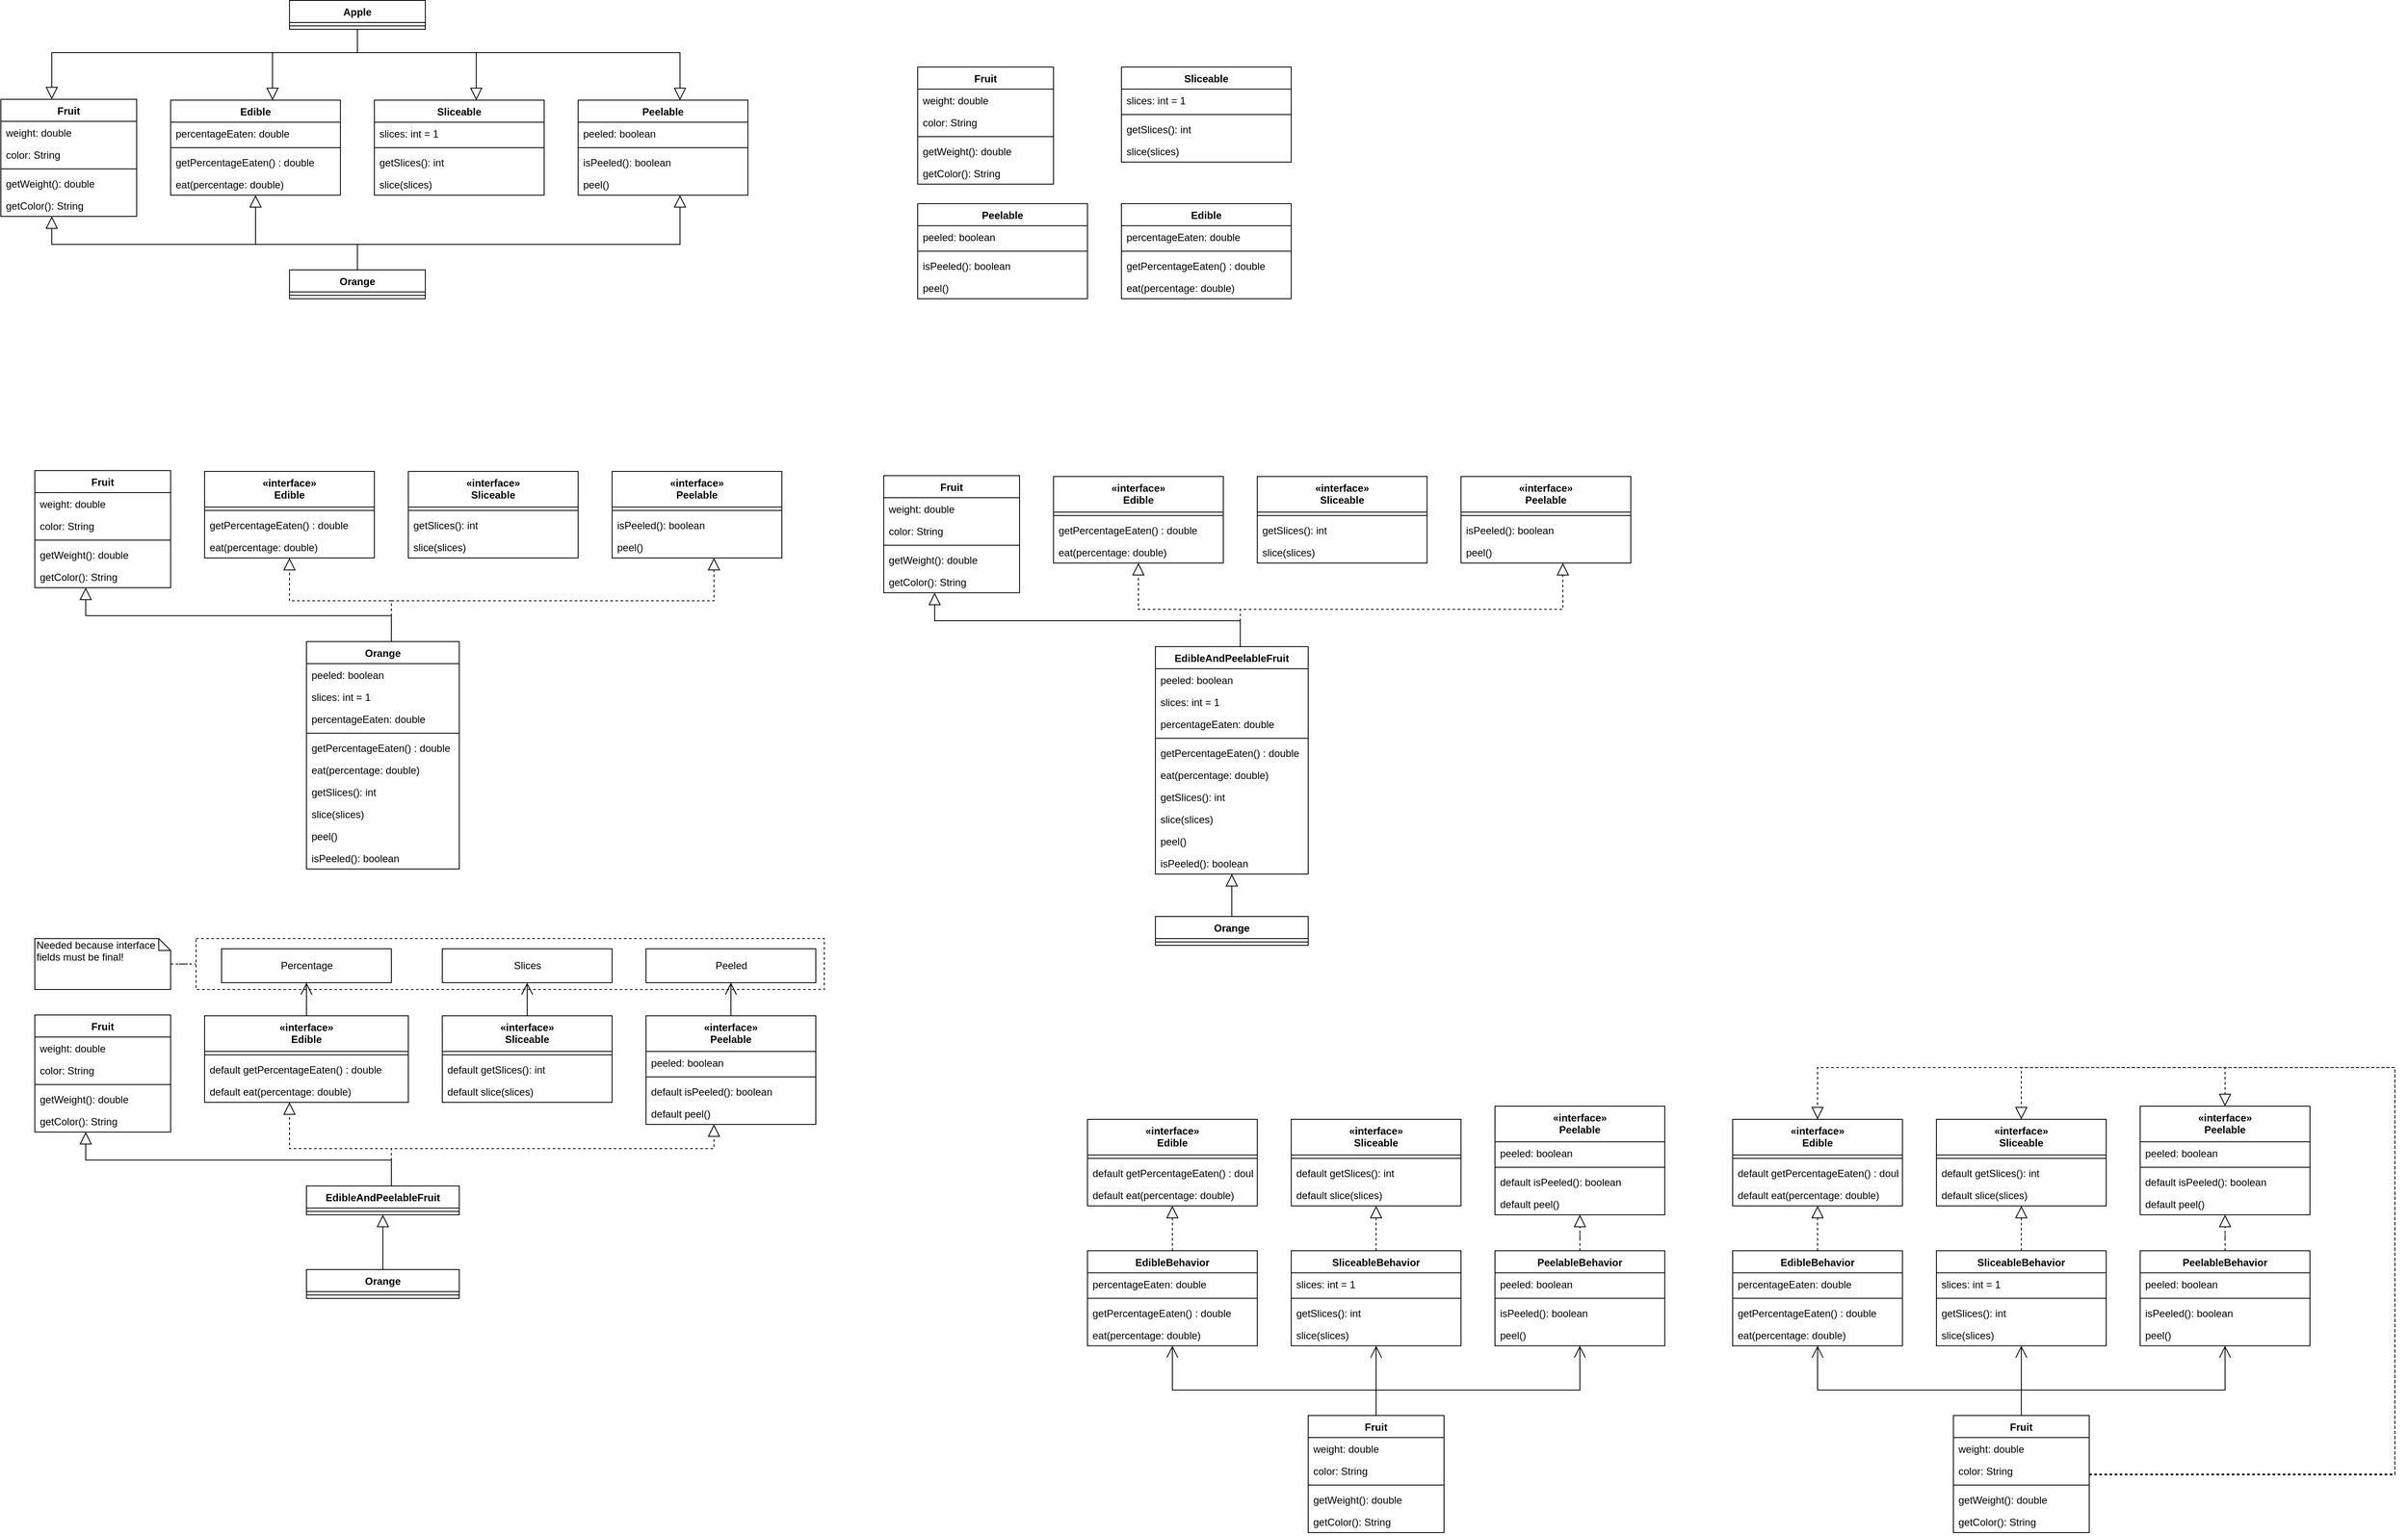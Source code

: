<mxfile version="10.6.9" type="device"><diagram id="QCazTYwgUnPHkTc0BrAn" name="Page-1"><mxGraphModel dx="1390" dy="770" grid="1" gridSize="10" guides="1" tooltips="1" connect="1" arrows="1" fold="1" page="1" pageScale="1" pageWidth="850" pageHeight="1100" math="0" shadow="0"><root><mxCell id="0"/><mxCell id="1" parent="0"/><mxCell id="uGje-tZQoxAWfcNZQx4U-195" value="" style="rounded=0;whiteSpace=wrap;html=1;dashed=1;" vertex="1" parent="1"><mxGeometry x="270" y="1148" width="740" height="60" as="geometry"/></mxCell><mxCell id="uGje-tZQoxAWfcNZQx4U-18" value="Fruit" style="swimlane;fontStyle=1;align=center;verticalAlign=top;childLayout=stackLayout;horizontal=1;startSize=26;horizontalStack=0;resizeParent=1;resizeParentMax=0;resizeLast=0;collapsible=1;marginBottom=0;" vertex="1" parent="1"><mxGeometry x="40" y="159" width="160" height="138" as="geometry"/></mxCell><mxCell id="uGje-tZQoxAWfcNZQx4U-19" value="weight: double&#xA;" style="text;strokeColor=none;fillColor=none;align=left;verticalAlign=top;spacingLeft=4;spacingRight=4;overflow=hidden;rotatable=0;points=[[0,0.5],[1,0.5]];portConstraint=eastwest;" vertex="1" parent="uGje-tZQoxAWfcNZQx4U-18"><mxGeometry y="26" width="160" height="26" as="geometry"/></mxCell><mxCell id="uGje-tZQoxAWfcNZQx4U-22" value="color: String" style="text;strokeColor=none;fillColor=none;align=left;verticalAlign=top;spacingLeft=4;spacingRight=4;overflow=hidden;rotatable=0;points=[[0,0.5],[1,0.5]];portConstraint=eastwest;" vertex="1" parent="uGje-tZQoxAWfcNZQx4U-18"><mxGeometry y="52" width="160" height="26" as="geometry"/></mxCell><mxCell id="uGje-tZQoxAWfcNZQx4U-20" value="" style="line;strokeWidth=1;fillColor=none;align=left;verticalAlign=middle;spacingTop=-1;spacingLeft=3;spacingRight=3;rotatable=0;labelPosition=right;points=[];portConstraint=eastwest;" vertex="1" parent="uGje-tZQoxAWfcNZQx4U-18"><mxGeometry y="78" width="160" height="8" as="geometry"/></mxCell><mxCell id="uGje-tZQoxAWfcNZQx4U-51" value="getWeight(): double" style="text;strokeColor=none;fillColor=none;align=left;verticalAlign=top;spacingLeft=4;spacingRight=4;overflow=hidden;rotatable=0;points=[[0,0.5],[1,0.5]];portConstraint=eastwest;" vertex="1" parent="uGje-tZQoxAWfcNZQx4U-18"><mxGeometry y="86" width="160" height="26" as="geometry"/></mxCell><mxCell id="uGje-tZQoxAWfcNZQx4U-52" value="getColor(): String" style="text;strokeColor=none;fillColor=none;align=left;verticalAlign=top;spacingLeft=4;spacingRight=4;overflow=hidden;rotatable=0;points=[[0,0.5],[1,0.5]];portConstraint=eastwest;" vertex="1" parent="uGje-tZQoxAWfcNZQx4U-18"><mxGeometry y="112" width="160" height="26" as="geometry"/></mxCell><mxCell id="uGje-tZQoxAWfcNZQx4U-27" style="edgeStyle=orthogonalEdgeStyle;rounded=0;orthogonalLoop=1;jettySize=auto;html=1;startSize=12;endArrow=block;endFill=0;endSize=12;" edge="1" parent="1" source="uGje-tZQoxAWfcNZQx4U-23" target="uGje-tZQoxAWfcNZQx4U-18"><mxGeometry relative="1" as="geometry"><Array as="points"><mxPoint x="460" y="330"/><mxPoint x="100" y="330"/></Array></mxGeometry></mxCell><mxCell id="uGje-tZQoxAWfcNZQx4U-33" style="edgeStyle=orthogonalEdgeStyle;rounded=0;orthogonalLoop=1;jettySize=auto;html=1;startSize=12;endArrow=block;endFill=0;endSize=12;" edge="1" parent="1" source="uGje-tZQoxAWfcNZQx4U-23" target="uGje-tZQoxAWfcNZQx4U-28"><mxGeometry relative="1" as="geometry"><Array as="points"><mxPoint x="460" y="330"/><mxPoint x="340" y="330"/></Array></mxGeometry></mxCell><mxCell id="uGje-tZQoxAWfcNZQx4U-44" style="edgeStyle=orthogonalEdgeStyle;rounded=0;orthogonalLoop=1;jettySize=auto;html=1;startSize=12;endArrow=block;endFill=0;endSize=12;" edge="1" parent="1" source="uGje-tZQoxAWfcNZQx4U-23" target="uGje-tZQoxAWfcNZQx4U-39"><mxGeometry relative="1" as="geometry"><Array as="points"><mxPoint x="460" y="330"/><mxPoint x="840" y="330"/></Array></mxGeometry></mxCell><mxCell id="uGje-tZQoxAWfcNZQx4U-23" value="Orange" style="swimlane;fontStyle=1;align=center;verticalAlign=top;childLayout=stackLayout;horizontal=1;startSize=26;horizontalStack=0;resizeParent=1;resizeParentMax=0;resizeLast=0;collapsible=1;marginBottom=0;" vertex="1" parent="1"><mxGeometry x="380" y="360" width="160" height="34" as="geometry"/></mxCell><mxCell id="uGje-tZQoxAWfcNZQx4U-26" value="" style="line;strokeWidth=1;fillColor=none;align=left;verticalAlign=middle;spacingTop=-1;spacingLeft=3;spacingRight=3;rotatable=0;labelPosition=right;points=[];portConstraint=eastwest;" vertex="1" parent="uGje-tZQoxAWfcNZQx4U-23"><mxGeometry y="26" width="160" height="8" as="geometry"/></mxCell><mxCell id="uGje-tZQoxAWfcNZQx4U-28" value="Edible" style="swimlane;fontStyle=1;align=center;verticalAlign=top;childLayout=stackLayout;horizontal=1;startSize=26;horizontalStack=0;resizeParent=1;resizeParentMax=0;resizeLast=0;collapsible=1;marginBottom=0;" vertex="1" parent="1"><mxGeometry x="240" y="160" width="200" height="112" as="geometry"/></mxCell><mxCell id="uGje-tZQoxAWfcNZQx4U-29" value="percentageEaten: double" style="text;strokeColor=none;fillColor=none;align=left;verticalAlign=top;spacingLeft=4;spacingRight=4;overflow=hidden;rotatable=0;points=[[0,0.5],[1,0.5]];portConstraint=eastwest;" vertex="1" parent="uGje-tZQoxAWfcNZQx4U-28"><mxGeometry y="26" width="200" height="26" as="geometry"/></mxCell><mxCell id="uGje-tZQoxAWfcNZQx4U-30" value="" style="line;strokeWidth=1;fillColor=none;align=left;verticalAlign=middle;spacingTop=-1;spacingLeft=3;spacingRight=3;rotatable=0;labelPosition=right;points=[];portConstraint=eastwest;" vertex="1" parent="uGje-tZQoxAWfcNZQx4U-28"><mxGeometry y="52" width="200" height="8" as="geometry"/></mxCell><mxCell id="uGje-tZQoxAWfcNZQx4U-31" value="getPercentageEaten() : double" style="text;strokeColor=none;fillColor=none;align=left;verticalAlign=top;spacingLeft=4;spacingRight=4;overflow=hidden;rotatable=0;points=[[0,0.5],[1,0.5]];portConstraint=eastwest;" vertex="1" parent="uGje-tZQoxAWfcNZQx4U-28"><mxGeometry y="60" width="200" height="26" as="geometry"/></mxCell><mxCell id="uGje-tZQoxAWfcNZQx4U-32" value="eat(percentage: double)" style="text;strokeColor=none;fillColor=none;align=left;verticalAlign=top;spacingLeft=4;spacingRight=4;overflow=hidden;rotatable=0;points=[[0,0.5],[1,0.5]];portConstraint=eastwest;" vertex="1" parent="uGje-tZQoxAWfcNZQx4U-28"><mxGeometry y="86" width="200" height="26" as="geometry"/></mxCell><mxCell id="uGje-tZQoxAWfcNZQx4U-34" value="Sliceable" style="swimlane;fontStyle=1;align=center;verticalAlign=top;childLayout=stackLayout;horizontal=1;startSize=26;horizontalStack=0;resizeParent=1;resizeParentMax=0;resizeLast=0;collapsible=1;marginBottom=0;" vertex="1" parent="1"><mxGeometry x="480" y="160" width="200" height="112" as="geometry"/></mxCell><mxCell id="uGje-tZQoxAWfcNZQx4U-35" value="slices: int = 1" style="text;strokeColor=none;fillColor=none;align=left;verticalAlign=top;spacingLeft=4;spacingRight=4;overflow=hidden;rotatable=0;points=[[0,0.5],[1,0.5]];portConstraint=eastwest;" vertex="1" parent="uGje-tZQoxAWfcNZQx4U-34"><mxGeometry y="26" width="200" height="26" as="geometry"/></mxCell><mxCell id="uGje-tZQoxAWfcNZQx4U-36" value="" style="line;strokeWidth=1;fillColor=none;align=left;verticalAlign=middle;spacingTop=-1;spacingLeft=3;spacingRight=3;rotatable=0;labelPosition=right;points=[];portConstraint=eastwest;" vertex="1" parent="uGje-tZQoxAWfcNZQx4U-34"><mxGeometry y="52" width="200" height="8" as="geometry"/></mxCell><mxCell id="uGje-tZQoxAWfcNZQx4U-38" value="getSlices(): int" style="text;strokeColor=none;fillColor=none;align=left;verticalAlign=top;spacingLeft=4;spacingRight=4;overflow=hidden;rotatable=0;points=[[0,0.5],[1,0.5]];portConstraint=eastwest;" vertex="1" parent="uGje-tZQoxAWfcNZQx4U-34"><mxGeometry y="60" width="200" height="26" as="geometry"/></mxCell><mxCell id="uGje-tZQoxAWfcNZQx4U-37" value="slice(slices)" style="text;strokeColor=none;fillColor=none;align=left;verticalAlign=top;spacingLeft=4;spacingRight=4;overflow=hidden;rotatable=0;points=[[0,0.5],[1,0.5]];portConstraint=eastwest;" vertex="1" parent="uGje-tZQoxAWfcNZQx4U-34"><mxGeometry y="86" width="200" height="26" as="geometry"/></mxCell><mxCell id="uGje-tZQoxAWfcNZQx4U-39" value="Peelable" style="swimlane;fontStyle=1;align=center;verticalAlign=top;childLayout=stackLayout;horizontal=1;startSize=26;horizontalStack=0;resizeParent=1;resizeParentMax=0;resizeLast=0;collapsible=1;marginBottom=0;" vertex="1" parent="1"><mxGeometry x="720" y="160" width="200" height="112" as="geometry"/></mxCell><mxCell id="uGje-tZQoxAWfcNZQx4U-40" value="peeled: boolean" style="text;strokeColor=none;fillColor=none;align=left;verticalAlign=top;spacingLeft=4;spacingRight=4;overflow=hidden;rotatable=0;points=[[0,0.5],[1,0.5]];portConstraint=eastwest;" vertex="1" parent="uGje-tZQoxAWfcNZQx4U-39"><mxGeometry y="26" width="200" height="26" as="geometry"/></mxCell><mxCell id="uGje-tZQoxAWfcNZQx4U-41" value="" style="line;strokeWidth=1;fillColor=none;align=left;verticalAlign=middle;spacingTop=-1;spacingLeft=3;spacingRight=3;rotatable=0;labelPosition=right;points=[];portConstraint=eastwest;" vertex="1" parent="uGje-tZQoxAWfcNZQx4U-39"><mxGeometry y="52" width="200" height="8" as="geometry"/></mxCell><mxCell id="uGje-tZQoxAWfcNZQx4U-42" value="isPeeled(): boolean" style="text;strokeColor=none;fillColor=none;align=left;verticalAlign=top;spacingLeft=4;spacingRight=4;overflow=hidden;rotatable=0;points=[[0,0.5],[1,0.5]];portConstraint=eastwest;" vertex="1" parent="uGje-tZQoxAWfcNZQx4U-39"><mxGeometry y="60" width="200" height="26" as="geometry"/></mxCell><mxCell id="uGje-tZQoxAWfcNZQx4U-43" value="peel()" style="text;strokeColor=none;fillColor=none;align=left;verticalAlign=top;spacingLeft=4;spacingRight=4;overflow=hidden;rotatable=0;points=[[0,0.5],[1,0.5]];portConstraint=eastwest;" vertex="1" parent="uGje-tZQoxAWfcNZQx4U-39"><mxGeometry y="86" width="200" height="26" as="geometry"/></mxCell><mxCell id="uGje-tZQoxAWfcNZQx4U-47" style="edgeStyle=orthogonalEdgeStyle;rounded=0;orthogonalLoop=1;jettySize=auto;html=1;startSize=12;endArrow=block;endFill=0;endSize=12;" edge="1" parent="1" source="uGje-tZQoxAWfcNZQx4U-45" target="uGje-tZQoxAWfcNZQx4U-18"><mxGeometry relative="1" as="geometry"><Array as="points"><mxPoint x="460" y="104"/><mxPoint x="100" y="104"/></Array></mxGeometry></mxCell><mxCell id="uGje-tZQoxAWfcNZQx4U-48" style="edgeStyle=orthogonalEdgeStyle;rounded=0;orthogonalLoop=1;jettySize=auto;html=1;startSize=12;endArrow=block;endFill=0;endSize=12;" edge="1" parent="1" source="uGje-tZQoxAWfcNZQx4U-45" target="uGje-tZQoxAWfcNZQx4U-28"><mxGeometry relative="1" as="geometry"><Array as="points"><mxPoint x="460" y="104"/><mxPoint x="360" y="104"/></Array></mxGeometry></mxCell><mxCell id="uGje-tZQoxAWfcNZQx4U-49" style="edgeStyle=orthogonalEdgeStyle;rounded=0;orthogonalLoop=1;jettySize=auto;html=1;startSize=12;endArrow=block;endFill=0;endSize=12;" edge="1" parent="1" source="uGje-tZQoxAWfcNZQx4U-45" target="uGje-tZQoxAWfcNZQx4U-34"><mxGeometry relative="1" as="geometry"><Array as="points"><mxPoint x="460" y="104"/><mxPoint x="600" y="104"/></Array></mxGeometry></mxCell><mxCell id="uGje-tZQoxAWfcNZQx4U-50" style="edgeStyle=orthogonalEdgeStyle;rounded=0;orthogonalLoop=1;jettySize=auto;html=1;startSize=12;endArrow=block;endFill=0;endSize=12;" edge="1" parent="1" source="uGje-tZQoxAWfcNZQx4U-45" target="uGje-tZQoxAWfcNZQx4U-39"><mxGeometry relative="1" as="geometry"><Array as="points"><mxPoint x="460" y="104"/><mxPoint x="840" y="104"/></Array></mxGeometry></mxCell><mxCell id="uGje-tZQoxAWfcNZQx4U-45" value="Apple" style="swimlane;fontStyle=1;align=center;verticalAlign=top;childLayout=stackLayout;horizontal=1;startSize=26;horizontalStack=0;resizeParent=1;resizeParentMax=0;resizeLast=0;collapsible=1;marginBottom=0;" vertex="1" parent="1"><mxGeometry x="380" y="42.5" width="160" height="34" as="geometry"/></mxCell><mxCell id="uGje-tZQoxAWfcNZQx4U-46" value="" style="line;strokeWidth=1;fillColor=none;align=left;verticalAlign=middle;spacingTop=-1;spacingLeft=3;spacingRight=3;rotatable=0;labelPosition=right;points=[];portConstraint=eastwest;" vertex="1" parent="uGje-tZQoxAWfcNZQx4U-45"><mxGeometry y="26" width="160" height="8" as="geometry"/></mxCell><mxCell id="uGje-tZQoxAWfcNZQx4U-53" value="Fruit" style="swimlane;fontStyle=1;align=center;verticalAlign=top;childLayout=stackLayout;horizontal=1;startSize=26;horizontalStack=0;resizeParent=1;resizeParentMax=0;resizeLast=0;collapsible=1;marginBottom=0;" vertex="1" parent="1"><mxGeometry x="1120" y="121" width="160" height="138" as="geometry"/></mxCell><mxCell id="uGje-tZQoxAWfcNZQx4U-54" value="weight: double&#xA;" style="text;strokeColor=none;fillColor=none;align=left;verticalAlign=top;spacingLeft=4;spacingRight=4;overflow=hidden;rotatable=0;points=[[0,0.5],[1,0.5]];portConstraint=eastwest;" vertex="1" parent="uGje-tZQoxAWfcNZQx4U-53"><mxGeometry y="26" width="160" height="26" as="geometry"/></mxCell><mxCell id="uGje-tZQoxAWfcNZQx4U-55" value="color: String" style="text;strokeColor=none;fillColor=none;align=left;verticalAlign=top;spacingLeft=4;spacingRight=4;overflow=hidden;rotatable=0;points=[[0,0.5],[1,0.5]];portConstraint=eastwest;" vertex="1" parent="uGje-tZQoxAWfcNZQx4U-53"><mxGeometry y="52" width="160" height="26" as="geometry"/></mxCell><mxCell id="uGje-tZQoxAWfcNZQx4U-56" value="" style="line;strokeWidth=1;fillColor=none;align=left;verticalAlign=middle;spacingTop=-1;spacingLeft=3;spacingRight=3;rotatable=0;labelPosition=right;points=[];portConstraint=eastwest;" vertex="1" parent="uGje-tZQoxAWfcNZQx4U-53"><mxGeometry y="78" width="160" height="8" as="geometry"/></mxCell><mxCell id="uGje-tZQoxAWfcNZQx4U-57" value="getWeight(): double" style="text;strokeColor=none;fillColor=none;align=left;verticalAlign=top;spacingLeft=4;spacingRight=4;overflow=hidden;rotatable=0;points=[[0,0.5],[1,0.5]];portConstraint=eastwest;" vertex="1" parent="uGje-tZQoxAWfcNZQx4U-53"><mxGeometry y="86" width="160" height="26" as="geometry"/></mxCell><mxCell id="uGje-tZQoxAWfcNZQx4U-58" value="getColor(): String" style="text;strokeColor=none;fillColor=none;align=left;verticalAlign=top;spacingLeft=4;spacingRight=4;overflow=hidden;rotatable=0;points=[[0,0.5],[1,0.5]];portConstraint=eastwest;" vertex="1" parent="uGje-tZQoxAWfcNZQx4U-53"><mxGeometry y="112" width="160" height="26" as="geometry"/></mxCell><mxCell id="uGje-tZQoxAWfcNZQx4U-59" value="Edible" style="swimlane;fontStyle=1;align=center;verticalAlign=top;childLayout=stackLayout;horizontal=1;startSize=26;horizontalStack=0;resizeParent=1;resizeParentMax=0;resizeLast=0;collapsible=1;marginBottom=0;" vertex="1" parent="1"><mxGeometry x="1360" y="282" width="200" height="112" as="geometry"/></mxCell><mxCell id="uGje-tZQoxAWfcNZQx4U-60" value="percentageEaten: double" style="text;strokeColor=none;fillColor=none;align=left;verticalAlign=top;spacingLeft=4;spacingRight=4;overflow=hidden;rotatable=0;points=[[0,0.5],[1,0.5]];portConstraint=eastwest;" vertex="1" parent="uGje-tZQoxAWfcNZQx4U-59"><mxGeometry y="26" width="200" height="26" as="geometry"/></mxCell><mxCell id="uGje-tZQoxAWfcNZQx4U-61" value="" style="line;strokeWidth=1;fillColor=none;align=left;verticalAlign=middle;spacingTop=-1;spacingLeft=3;spacingRight=3;rotatable=0;labelPosition=right;points=[];portConstraint=eastwest;" vertex="1" parent="uGje-tZQoxAWfcNZQx4U-59"><mxGeometry y="52" width="200" height="8" as="geometry"/></mxCell><mxCell id="uGje-tZQoxAWfcNZQx4U-62" value="getPercentageEaten() : double" style="text;strokeColor=none;fillColor=none;align=left;verticalAlign=top;spacingLeft=4;spacingRight=4;overflow=hidden;rotatable=0;points=[[0,0.5],[1,0.5]];portConstraint=eastwest;" vertex="1" parent="uGje-tZQoxAWfcNZQx4U-59"><mxGeometry y="60" width="200" height="26" as="geometry"/></mxCell><mxCell id="uGje-tZQoxAWfcNZQx4U-63" value="eat(percentage: double)" style="text;strokeColor=none;fillColor=none;align=left;verticalAlign=top;spacingLeft=4;spacingRight=4;overflow=hidden;rotatable=0;points=[[0,0.5],[1,0.5]];portConstraint=eastwest;" vertex="1" parent="uGje-tZQoxAWfcNZQx4U-59"><mxGeometry y="86" width="200" height="26" as="geometry"/></mxCell><mxCell id="uGje-tZQoxAWfcNZQx4U-64" value="Sliceable" style="swimlane;fontStyle=1;align=center;verticalAlign=top;childLayout=stackLayout;horizontal=1;startSize=26;horizontalStack=0;resizeParent=1;resizeParentMax=0;resizeLast=0;collapsible=1;marginBottom=0;" vertex="1" parent="1"><mxGeometry x="1360" y="121" width="200" height="112" as="geometry"/></mxCell><mxCell id="uGje-tZQoxAWfcNZQx4U-65" value="slices: int = 1" style="text;strokeColor=none;fillColor=none;align=left;verticalAlign=top;spacingLeft=4;spacingRight=4;overflow=hidden;rotatable=0;points=[[0,0.5],[1,0.5]];portConstraint=eastwest;" vertex="1" parent="uGje-tZQoxAWfcNZQx4U-64"><mxGeometry y="26" width="200" height="26" as="geometry"/></mxCell><mxCell id="uGje-tZQoxAWfcNZQx4U-66" value="" style="line;strokeWidth=1;fillColor=none;align=left;verticalAlign=middle;spacingTop=-1;spacingLeft=3;spacingRight=3;rotatable=0;labelPosition=right;points=[];portConstraint=eastwest;" vertex="1" parent="uGje-tZQoxAWfcNZQx4U-64"><mxGeometry y="52" width="200" height="8" as="geometry"/></mxCell><mxCell id="uGje-tZQoxAWfcNZQx4U-67" value="getSlices(): int" style="text;strokeColor=none;fillColor=none;align=left;verticalAlign=top;spacingLeft=4;spacingRight=4;overflow=hidden;rotatable=0;points=[[0,0.5],[1,0.5]];portConstraint=eastwest;" vertex="1" parent="uGje-tZQoxAWfcNZQx4U-64"><mxGeometry y="60" width="200" height="26" as="geometry"/></mxCell><mxCell id="uGje-tZQoxAWfcNZQx4U-68" value="slice(slices)" style="text;strokeColor=none;fillColor=none;align=left;verticalAlign=top;spacingLeft=4;spacingRight=4;overflow=hidden;rotatable=0;points=[[0,0.5],[1,0.5]];portConstraint=eastwest;" vertex="1" parent="uGje-tZQoxAWfcNZQx4U-64"><mxGeometry y="86" width="200" height="26" as="geometry"/></mxCell><mxCell id="uGje-tZQoxAWfcNZQx4U-69" value="Peelable" style="swimlane;fontStyle=1;align=center;verticalAlign=top;childLayout=stackLayout;horizontal=1;startSize=26;horizontalStack=0;resizeParent=1;resizeParentMax=0;resizeLast=0;collapsible=1;marginBottom=0;" vertex="1" parent="1"><mxGeometry x="1120" y="282" width="200" height="112" as="geometry"/></mxCell><mxCell id="uGje-tZQoxAWfcNZQx4U-70" value="peeled: boolean" style="text;strokeColor=none;fillColor=none;align=left;verticalAlign=top;spacingLeft=4;spacingRight=4;overflow=hidden;rotatable=0;points=[[0,0.5],[1,0.5]];portConstraint=eastwest;" vertex="1" parent="uGje-tZQoxAWfcNZQx4U-69"><mxGeometry y="26" width="200" height="26" as="geometry"/></mxCell><mxCell id="uGje-tZQoxAWfcNZQx4U-71" value="" style="line;strokeWidth=1;fillColor=none;align=left;verticalAlign=middle;spacingTop=-1;spacingLeft=3;spacingRight=3;rotatable=0;labelPosition=right;points=[];portConstraint=eastwest;" vertex="1" parent="uGje-tZQoxAWfcNZQx4U-69"><mxGeometry y="52" width="200" height="8" as="geometry"/></mxCell><mxCell id="uGje-tZQoxAWfcNZQx4U-72" value="isPeeled(): boolean" style="text;strokeColor=none;fillColor=none;align=left;verticalAlign=top;spacingLeft=4;spacingRight=4;overflow=hidden;rotatable=0;points=[[0,0.5],[1,0.5]];portConstraint=eastwest;" vertex="1" parent="uGje-tZQoxAWfcNZQx4U-69"><mxGeometry y="60" width="200" height="26" as="geometry"/></mxCell><mxCell id="uGje-tZQoxAWfcNZQx4U-73" value="peel()" style="text;strokeColor=none;fillColor=none;align=left;verticalAlign=top;spacingLeft=4;spacingRight=4;overflow=hidden;rotatable=0;points=[[0,0.5],[1,0.5]];portConstraint=eastwest;" vertex="1" parent="uGje-tZQoxAWfcNZQx4U-69"><mxGeometry y="86" width="200" height="26" as="geometry"/></mxCell><mxCell id="uGje-tZQoxAWfcNZQx4U-74" value="Fruit" style="swimlane;fontStyle=1;align=center;verticalAlign=top;childLayout=stackLayout;horizontal=1;startSize=26;horizontalStack=0;resizeParent=1;resizeParentMax=0;resizeLast=0;collapsible=1;marginBottom=0;" vertex="1" parent="1"><mxGeometry x="80" y="596.5" width="160" height="138" as="geometry"/></mxCell><mxCell id="uGje-tZQoxAWfcNZQx4U-75" value="weight: double&#xA;" style="text;strokeColor=none;fillColor=none;align=left;verticalAlign=top;spacingLeft=4;spacingRight=4;overflow=hidden;rotatable=0;points=[[0,0.5],[1,0.5]];portConstraint=eastwest;" vertex="1" parent="uGje-tZQoxAWfcNZQx4U-74"><mxGeometry y="26" width="160" height="26" as="geometry"/></mxCell><mxCell id="uGje-tZQoxAWfcNZQx4U-76" value="color: String" style="text;strokeColor=none;fillColor=none;align=left;verticalAlign=top;spacingLeft=4;spacingRight=4;overflow=hidden;rotatable=0;points=[[0,0.5],[1,0.5]];portConstraint=eastwest;" vertex="1" parent="uGje-tZQoxAWfcNZQx4U-74"><mxGeometry y="52" width="160" height="26" as="geometry"/></mxCell><mxCell id="uGje-tZQoxAWfcNZQx4U-77" value="" style="line;strokeWidth=1;fillColor=none;align=left;verticalAlign=middle;spacingTop=-1;spacingLeft=3;spacingRight=3;rotatable=0;labelPosition=right;points=[];portConstraint=eastwest;" vertex="1" parent="uGje-tZQoxAWfcNZQx4U-74"><mxGeometry y="78" width="160" height="8" as="geometry"/></mxCell><mxCell id="uGje-tZQoxAWfcNZQx4U-78" value="getWeight(): double" style="text;strokeColor=none;fillColor=none;align=left;verticalAlign=top;spacingLeft=4;spacingRight=4;overflow=hidden;rotatable=0;points=[[0,0.5],[1,0.5]];portConstraint=eastwest;" vertex="1" parent="uGje-tZQoxAWfcNZQx4U-74"><mxGeometry y="86" width="160" height="26" as="geometry"/></mxCell><mxCell id="uGje-tZQoxAWfcNZQx4U-79" value="getColor(): String" style="text;strokeColor=none;fillColor=none;align=left;verticalAlign=top;spacingLeft=4;spacingRight=4;overflow=hidden;rotatable=0;points=[[0,0.5],[1,0.5]];portConstraint=eastwest;" vertex="1" parent="uGje-tZQoxAWfcNZQx4U-74"><mxGeometry y="112" width="160" height="26" as="geometry"/></mxCell><mxCell id="uGje-tZQoxAWfcNZQx4U-80" style="edgeStyle=orthogonalEdgeStyle;rounded=0;orthogonalLoop=1;jettySize=auto;html=1;startSize=12;endArrow=block;endFill=0;endSize=12;" edge="1" parent="1" source="uGje-tZQoxAWfcNZQx4U-83" target="uGje-tZQoxAWfcNZQx4U-74"><mxGeometry relative="1" as="geometry"><Array as="points"><mxPoint x="500" y="767.5"/><mxPoint x="140" y="767.5"/></Array></mxGeometry></mxCell><mxCell id="uGje-tZQoxAWfcNZQx4U-81" style="edgeStyle=orthogonalEdgeStyle;rounded=0;orthogonalLoop=1;jettySize=auto;html=1;startSize=12;endArrow=block;endFill=0;endSize=12;dashed=1;" edge="1" parent="1" source="uGje-tZQoxAWfcNZQx4U-83" target="uGje-tZQoxAWfcNZQx4U-85"><mxGeometry relative="1" as="geometry"><Array as="points"><mxPoint x="500" y="750"/><mxPoint x="380" y="750"/></Array></mxGeometry></mxCell><mxCell id="uGje-tZQoxAWfcNZQx4U-82" style="edgeStyle=orthogonalEdgeStyle;rounded=0;orthogonalLoop=1;jettySize=auto;html=1;startSize=12;endArrow=block;endFill=0;endSize=12;dashed=1;" edge="1" parent="1" source="uGje-tZQoxAWfcNZQx4U-83" target="uGje-tZQoxAWfcNZQx4U-95"><mxGeometry relative="1" as="geometry"><Array as="points"><mxPoint x="500" y="750"/><mxPoint x="880" y="750"/></Array></mxGeometry></mxCell><mxCell id="uGje-tZQoxAWfcNZQx4U-83" value="Orange" style="swimlane;fontStyle=1;align=center;verticalAlign=top;childLayout=stackLayout;horizontal=1;startSize=26;horizontalStack=0;resizeParent=1;resizeParentMax=0;resizeLast=0;collapsible=1;marginBottom=0;" vertex="1" parent="1"><mxGeometry x="400" y="798" width="180" height="268" as="geometry"/></mxCell><mxCell id="uGje-tZQoxAWfcNZQx4U-117" value="peeled: boolean" style="text;strokeColor=none;fillColor=none;align=left;verticalAlign=top;spacingLeft=4;spacingRight=4;overflow=hidden;rotatable=0;points=[[0,0.5],[1,0.5]];portConstraint=eastwest;" vertex="1" parent="uGje-tZQoxAWfcNZQx4U-83"><mxGeometry y="26" width="180" height="26" as="geometry"/></mxCell><mxCell id="uGje-tZQoxAWfcNZQx4U-116" value="slices: int = 1" style="text;strokeColor=none;fillColor=none;align=left;verticalAlign=top;spacingLeft=4;spacingRight=4;overflow=hidden;rotatable=0;points=[[0,0.5],[1,0.5]];portConstraint=eastwest;" vertex="1" parent="uGje-tZQoxAWfcNZQx4U-83"><mxGeometry y="52" width="180" height="26" as="geometry"/></mxCell><mxCell id="uGje-tZQoxAWfcNZQx4U-115" value="percentageEaten: double" style="text;strokeColor=none;fillColor=none;align=left;verticalAlign=top;spacingLeft=4;spacingRight=4;overflow=hidden;rotatable=0;points=[[0,0.5],[1,0.5]];portConstraint=eastwest;" vertex="1" parent="uGje-tZQoxAWfcNZQx4U-83"><mxGeometry y="78" width="180" height="26" as="geometry"/></mxCell><mxCell id="uGje-tZQoxAWfcNZQx4U-84" value="" style="line;strokeWidth=1;fillColor=none;align=left;verticalAlign=middle;spacingTop=-1;spacingLeft=3;spacingRight=3;rotatable=0;labelPosition=right;points=[];portConstraint=eastwest;" vertex="1" parent="uGje-tZQoxAWfcNZQx4U-83"><mxGeometry y="104" width="180" height="8" as="geometry"/></mxCell><mxCell id="uGje-tZQoxAWfcNZQx4U-108" value="getPercentageEaten() : double" style="text;strokeColor=none;fillColor=none;align=left;verticalAlign=top;spacingLeft=4;spacingRight=4;overflow=hidden;rotatable=0;points=[[0,0.5],[1,0.5]];portConstraint=eastwest;" vertex="1" parent="uGje-tZQoxAWfcNZQx4U-83"><mxGeometry y="112" width="180" height="26" as="geometry"/></mxCell><mxCell id="uGje-tZQoxAWfcNZQx4U-110" value="eat(percentage: double)" style="text;strokeColor=none;fillColor=none;align=left;verticalAlign=top;spacingLeft=4;spacingRight=4;overflow=hidden;rotatable=0;points=[[0,0.5],[1,0.5]];portConstraint=eastwest;" vertex="1" parent="uGje-tZQoxAWfcNZQx4U-83"><mxGeometry y="138" width="180" height="26" as="geometry"/></mxCell><mxCell id="uGje-tZQoxAWfcNZQx4U-111" value="getSlices(): int" style="text;strokeColor=none;fillColor=none;align=left;verticalAlign=top;spacingLeft=4;spacingRight=4;overflow=hidden;rotatable=0;points=[[0,0.5],[1,0.5]];portConstraint=eastwest;" vertex="1" parent="uGje-tZQoxAWfcNZQx4U-83"><mxGeometry y="164" width="180" height="26" as="geometry"/></mxCell><mxCell id="uGje-tZQoxAWfcNZQx4U-112" value="slice(slices)" style="text;strokeColor=none;fillColor=none;align=left;verticalAlign=top;spacingLeft=4;spacingRight=4;overflow=hidden;rotatable=0;points=[[0,0.5],[1,0.5]];portConstraint=eastwest;" vertex="1" parent="uGje-tZQoxAWfcNZQx4U-83"><mxGeometry y="190" width="180" height="26" as="geometry"/></mxCell><mxCell id="uGje-tZQoxAWfcNZQx4U-114" value="peel()" style="text;strokeColor=none;fillColor=none;align=left;verticalAlign=top;spacingLeft=4;spacingRight=4;overflow=hidden;rotatable=0;points=[[0,0.5],[1,0.5]];portConstraint=eastwest;" vertex="1" parent="uGje-tZQoxAWfcNZQx4U-83"><mxGeometry y="216" width="180" height="26" as="geometry"/></mxCell><mxCell id="uGje-tZQoxAWfcNZQx4U-113" value="isPeeled(): boolean" style="text;strokeColor=none;fillColor=none;align=left;verticalAlign=top;spacingLeft=4;spacingRight=4;overflow=hidden;rotatable=0;points=[[0,0.5],[1,0.5]];portConstraint=eastwest;" vertex="1" parent="uGje-tZQoxAWfcNZQx4U-83"><mxGeometry y="242" width="180" height="26" as="geometry"/></mxCell><mxCell id="uGje-tZQoxAWfcNZQx4U-85" value="«interface»&#xA;Edible" style="swimlane;fontStyle=1;align=center;verticalAlign=top;childLayout=stackLayout;horizontal=1;startSize=42;horizontalStack=0;resizeParent=1;resizeParentMax=0;resizeLast=0;collapsible=1;marginBottom=0;" vertex="1" parent="1"><mxGeometry x="280" y="597.5" width="200" height="102" as="geometry"/></mxCell><mxCell id="uGje-tZQoxAWfcNZQx4U-87" value="" style="line;strokeWidth=1;fillColor=none;align=left;verticalAlign=middle;spacingTop=-1;spacingLeft=3;spacingRight=3;rotatable=0;labelPosition=right;points=[];portConstraint=eastwest;" vertex="1" parent="uGje-tZQoxAWfcNZQx4U-85"><mxGeometry y="42" width="200" height="8" as="geometry"/></mxCell><mxCell id="uGje-tZQoxAWfcNZQx4U-88" value="getPercentageEaten() : double" style="text;strokeColor=none;fillColor=none;align=left;verticalAlign=top;spacingLeft=4;spacingRight=4;overflow=hidden;rotatable=0;points=[[0,0.5],[1,0.5]];portConstraint=eastwest;" vertex="1" parent="uGje-tZQoxAWfcNZQx4U-85"><mxGeometry y="50" width="200" height="26" as="geometry"/></mxCell><mxCell id="uGje-tZQoxAWfcNZQx4U-89" value="eat(percentage: double)" style="text;strokeColor=none;fillColor=none;align=left;verticalAlign=top;spacingLeft=4;spacingRight=4;overflow=hidden;rotatable=0;points=[[0,0.5],[1,0.5]];portConstraint=eastwest;" vertex="1" parent="uGje-tZQoxAWfcNZQx4U-85"><mxGeometry y="76" width="200" height="26" as="geometry"/></mxCell><mxCell id="uGje-tZQoxAWfcNZQx4U-90" value="«interface»&#xA;Sliceable" style="swimlane;fontStyle=1;align=center;verticalAlign=top;childLayout=stackLayout;horizontal=1;startSize=42;horizontalStack=0;resizeParent=1;resizeParentMax=0;resizeLast=0;collapsible=1;marginBottom=0;" vertex="1" parent="1"><mxGeometry x="520" y="597.5" width="200" height="102" as="geometry"/></mxCell><mxCell id="uGje-tZQoxAWfcNZQx4U-92" value="" style="line;strokeWidth=1;fillColor=none;align=left;verticalAlign=middle;spacingTop=-1;spacingLeft=3;spacingRight=3;rotatable=0;labelPosition=right;points=[];portConstraint=eastwest;" vertex="1" parent="uGje-tZQoxAWfcNZQx4U-90"><mxGeometry y="42" width="200" height="8" as="geometry"/></mxCell><mxCell id="uGje-tZQoxAWfcNZQx4U-93" value="getSlices(): int" style="text;strokeColor=none;fillColor=none;align=left;verticalAlign=top;spacingLeft=4;spacingRight=4;overflow=hidden;rotatable=0;points=[[0,0.5],[1,0.5]];portConstraint=eastwest;" vertex="1" parent="uGje-tZQoxAWfcNZQx4U-90"><mxGeometry y="50" width="200" height="26" as="geometry"/></mxCell><mxCell id="uGje-tZQoxAWfcNZQx4U-94" value="slice(slices)" style="text;strokeColor=none;fillColor=none;align=left;verticalAlign=top;spacingLeft=4;spacingRight=4;overflow=hidden;rotatable=0;points=[[0,0.5],[1,0.5]];portConstraint=eastwest;" vertex="1" parent="uGje-tZQoxAWfcNZQx4U-90"><mxGeometry y="76" width="200" height="26" as="geometry"/></mxCell><mxCell id="uGje-tZQoxAWfcNZQx4U-95" value="«interface»&#xA;Peelable" style="swimlane;fontStyle=1;align=center;verticalAlign=top;childLayout=stackLayout;horizontal=1;startSize=42;horizontalStack=0;resizeParent=1;resizeParentMax=0;resizeLast=0;collapsible=1;marginBottom=0;" vertex="1" parent="1"><mxGeometry x="760" y="597.5" width="200" height="102" as="geometry"/></mxCell><mxCell id="uGje-tZQoxAWfcNZQx4U-97" value="" style="line;strokeWidth=1;fillColor=none;align=left;verticalAlign=middle;spacingTop=-1;spacingLeft=3;spacingRight=3;rotatable=0;labelPosition=right;points=[];portConstraint=eastwest;" vertex="1" parent="uGje-tZQoxAWfcNZQx4U-95"><mxGeometry y="42" width="200" height="8" as="geometry"/></mxCell><mxCell id="uGje-tZQoxAWfcNZQx4U-98" value="isPeeled(): boolean" style="text;strokeColor=none;fillColor=none;align=left;verticalAlign=top;spacingLeft=4;spacingRight=4;overflow=hidden;rotatable=0;points=[[0,0.5],[1,0.5]];portConstraint=eastwest;" vertex="1" parent="uGje-tZQoxAWfcNZQx4U-95"><mxGeometry y="50" width="200" height="26" as="geometry"/></mxCell><mxCell id="uGje-tZQoxAWfcNZQx4U-99" value="peel()" style="text;strokeColor=none;fillColor=none;align=left;verticalAlign=top;spacingLeft=4;spacingRight=4;overflow=hidden;rotatable=0;points=[[0,0.5],[1,0.5]];portConstraint=eastwest;" vertex="1" parent="uGje-tZQoxAWfcNZQx4U-95"><mxGeometry y="76" width="200" height="26" as="geometry"/></mxCell><mxCell id="uGje-tZQoxAWfcNZQx4U-118" value="Fruit" style="swimlane;fontStyle=1;align=center;verticalAlign=top;childLayout=stackLayout;horizontal=1;startSize=26;horizontalStack=0;resizeParent=1;resizeParentMax=0;resizeLast=0;collapsible=1;marginBottom=0;" vertex="1" parent="1"><mxGeometry x="1080" y="602.5" width="160" height="138" as="geometry"/></mxCell><mxCell id="uGje-tZQoxAWfcNZQx4U-119" value="weight: double&#xA;" style="text;strokeColor=none;fillColor=none;align=left;verticalAlign=top;spacingLeft=4;spacingRight=4;overflow=hidden;rotatable=0;points=[[0,0.5],[1,0.5]];portConstraint=eastwest;" vertex="1" parent="uGje-tZQoxAWfcNZQx4U-118"><mxGeometry y="26" width="160" height="26" as="geometry"/></mxCell><mxCell id="uGje-tZQoxAWfcNZQx4U-120" value="color: String" style="text;strokeColor=none;fillColor=none;align=left;verticalAlign=top;spacingLeft=4;spacingRight=4;overflow=hidden;rotatable=0;points=[[0,0.5],[1,0.5]];portConstraint=eastwest;" vertex="1" parent="uGje-tZQoxAWfcNZQx4U-118"><mxGeometry y="52" width="160" height="26" as="geometry"/></mxCell><mxCell id="uGje-tZQoxAWfcNZQx4U-121" value="" style="line;strokeWidth=1;fillColor=none;align=left;verticalAlign=middle;spacingTop=-1;spacingLeft=3;spacingRight=3;rotatable=0;labelPosition=right;points=[];portConstraint=eastwest;" vertex="1" parent="uGje-tZQoxAWfcNZQx4U-118"><mxGeometry y="78" width="160" height="8" as="geometry"/></mxCell><mxCell id="uGje-tZQoxAWfcNZQx4U-122" value="getWeight(): double" style="text;strokeColor=none;fillColor=none;align=left;verticalAlign=top;spacingLeft=4;spacingRight=4;overflow=hidden;rotatable=0;points=[[0,0.5],[1,0.5]];portConstraint=eastwest;" vertex="1" parent="uGje-tZQoxAWfcNZQx4U-118"><mxGeometry y="86" width="160" height="26" as="geometry"/></mxCell><mxCell id="uGje-tZQoxAWfcNZQx4U-123" value="getColor(): String" style="text;strokeColor=none;fillColor=none;align=left;verticalAlign=top;spacingLeft=4;spacingRight=4;overflow=hidden;rotatable=0;points=[[0,0.5],[1,0.5]];portConstraint=eastwest;" vertex="1" parent="uGje-tZQoxAWfcNZQx4U-118"><mxGeometry y="112" width="160" height="26" as="geometry"/></mxCell><mxCell id="uGje-tZQoxAWfcNZQx4U-124" style="edgeStyle=orthogonalEdgeStyle;rounded=0;orthogonalLoop=1;jettySize=auto;html=1;startSize=12;endArrow=block;endFill=0;endSize=12;" edge="1" parent="1" source="uGje-tZQoxAWfcNZQx4U-127" target="uGje-tZQoxAWfcNZQx4U-118"><mxGeometry relative="1" as="geometry"><Array as="points"><mxPoint x="1500" y="773.5"/><mxPoint x="1140" y="773.5"/></Array></mxGeometry></mxCell><mxCell id="uGje-tZQoxAWfcNZQx4U-125" style="edgeStyle=orthogonalEdgeStyle;rounded=0;orthogonalLoop=1;jettySize=auto;html=1;startSize=12;endArrow=block;endFill=0;endSize=12;dashed=1;" edge="1" parent="1" source="uGje-tZQoxAWfcNZQx4U-127" target="uGje-tZQoxAWfcNZQx4U-138"><mxGeometry relative="1" as="geometry"><Array as="points"><mxPoint x="1500" y="760"/><mxPoint x="1380" y="760"/></Array></mxGeometry></mxCell><mxCell id="uGje-tZQoxAWfcNZQx4U-126" style="edgeStyle=orthogonalEdgeStyle;rounded=0;orthogonalLoop=1;jettySize=auto;html=1;startSize=12;endArrow=block;endFill=0;endSize=12;dashed=1;" edge="1" parent="1" source="uGje-tZQoxAWfcNZQx4U-127" target="uGje-tZQoxAWfcNZQx4U-146"><mxGeometry relative="1" as="geometry"><Array as="points"><mxPoint x="1500" y="760"/><mxPoint x="1880" y="760"/></Array></mxGeometry></mxCell><mxCell id="uGje-tZQoxAWfcNZQx4U-127" value="EdibleAndPeelableFruit" style="swimlane;fontStyle=1;align=center;verticalAlign=top;childLayout=stackLayout;horizontal=1;startSize=26;horizontalStack=0;resizeParent=1;resizeParentMax=0;resizeLast=0;collapsible=1;marginBottom=0;" vertex="1" parent="1"><mxGeometry x="1400" y="804" width="180" height="268" as="geometry"/></mxCell><mxCell id="uGje-tZQoxAWfcNZQx4U-128" value="peeled: boolean" style="text;strokeColor=none;fillColor=none;align=left;verticalAlign=top;spacingLeft=4;spacingRight=4;overflow=hidden;rotatable=0;points=[[0,0.5],[1,0.5]];portConstraint=eastwest;" vertex="1" parent="uGje-tZQoxAWfcNZQx4U-127"><mxGeometry y="26" width="180" height="26" as="geometry"/></mxCell><mxCell id="uGje-tZQoxAWfcNZQx4U-129" value="slices: int = 1" style="text;strokeColor=none;fillColor=none;align=left;verticalAlign=top;spacingLeft=4;spacingRight=4;overflow=hidden;rotatable=0;points=[[0,0.5],[1,0.5]];portConstraint=eastwest;" vertex="1" parent="uGje-tZQoxAWfcNZQx4U-127"><mxGeometry y="52" width="180" height="26" as="geometry"/></mxCell><mxCell id="uGje-tZQoxAWfcNZQx4U-130" value="percentageEaten: double" style="text;strokeColor=none;fillColor=none;align=left;verticalAlign=top;spacingLeft=4;spacingRight=4;overflow=hidden;rotatable=0;points=[[0,0.5],[1,0.5]];portConstraint=eastwest;" vertex="1" parent="uGje-tZQoxAWfcNZQx4U-127"><mxGeometry y="78" width="180" height="26" as="geometry"/></mxCell><mxCell id="uGje-tZQoxAWfcNZQx4U-131" value="" style="line;strokeWidth=1;fillColor=none;align=left;verticalAlign=middle;spacingTop=-1;spacingLeft=3;spacingRight=3;rotatable=0;labelPosition=right;points=[];portConstraint=eastwest;" vertex="1" parent="uGje-tZQoxAWfcNZQx4U-127"><mxGeometry y="104" width="180" height="8" as="geometry"/></mxCell><mxCell id="uGje-tZQoxAWfcNZQx4U-132" value="getPercentageEaten() : double" style="text;strokeColor=none;fillColor=none;align=left;verticalAlign=top;spacingLeft=4;spacingRight=4;overflow=hidden;rotatable=0;points=[[0,0.5],[1,0.5]];portConstraint=eastwest;" vertex="1" parent="uGje-tZQoxAWfcNZQx4U-127"><mxGeometry y="112" width="180" height="26" as="geometry"/></mxCell><mxCell id="uGje-tZQoxAWfcNZQx4U-133" value="eat(percentage: double)" style="text;strokeColor=none;fillColor=none;align=left;verticalAlign=top;spacingLeft=4;spacingRight=4;overflow=hidden;rotatable=0;points=[[0,0.5],[1,0.5]];portConstraint=eastwest;" vertex="1" parent="uGje-tZQoxAWfcNZQx4U-127"><mxGeometry y="138" width="180" height="26" as="geometry"/></mxCell><mxCell id="uGje-tZQoxAWfcNZQx4U-134" value="getSlices(): int" style="text;strokeColor=none;fillColor=none;align=left;verticalAlign=top;spacingLeft=4;spacingRight=4;overflow=hidden;rotatable=0;points=[[0,0.5],[1,0.5]];portConstraint=eastwest;" vertex="1" parent="uGje-tZQoxAWfcNZQx4U-127"><mxGeometry y="164" width="180" height="26" as="geometry"/></mxCell><mxCell id="uGje-tZQoxAWfcNZQx4U-135" value="slice(slices)" style="text;strokeColor=none;fillColor=none;align=left;verticalAlign=top;spacingLeft=4;spacingRight=4;overflow=hidden;rotatable=0;points=[[0,0.5],[1,0.5]];portConstraint=eastwest;" vertex="1" parent="uGje-tZQoxAWfcNZQx4U-127"><mxGeometry y="190" width="180" height="26" as="geometry"/></mxCell><mxCell id="uGje-tZQoxAWfcNZQx4U-136" value="peel()" style="text;strokeColor=none;fillColor=none;align=left;verticalAlign=top;spacingLeft=4;spacingRight=4;overflow=hidden;rotatable=0;points=[[0,0.5],[1,0.5]];portConstraint=eastwest;" vertex="1" parent="uGje-tZQoxAWfcNZQx4U-127"><mxGeometry y="216" width="180" height="26" as="geometry"/></mxCell><mxCell id="uGje-tZQoxAWfcNZQx4U-137" value="isPeeled(): boolean" style="text;strokeColor=none;fillColor=none;align=left;verticalAlign=top;spacingLeft=4;spacingRight=4;overflow=hidden;rotatable=0;points=[[0,0.5],[1,0.5]];portConstraint=eastwest;" vertex="1" parent="uGje-tZQoxAWfcNZQx4U-127"><mxGeometry y="242" width="180" height="26" as="geometry"/></mxCell><mxCell id="uGje-tZQoxAWfcNZQx4U-138" value="«interface»&#xA;Edible" style="swimlane;fontStyle=1;align=center;verticalAlign=top;childLayout=stackLayout;horizontal=1;startSize=42;horizontalStack=0;resizeParent=1;resizeParentMax=0;resizeLast=0;collapsible=1;marginBottom=0;" vertex="1" parent="1"><mxGeometry x="1280" y="603.5" width="200" height="102" as="geometry"/></mxCell><mxCell id="uGje-tZQoxAWfcNZQx4U-139" value="" style="line;strokeWidth=1;fillColor=none;align=left;verticalAlign=middle;spacingTop=-1;spacingLeft=3;spacingRight=3;rotatable=0;labelPosition=right;points=[];portConstraint=eastwest;" vertex="1" parent="uGje-tZQoxAWfcNZQx4U-138"><mxGeometry y="42" width="200" height="8" as="geometry"/></mxCell><mxCell id="uGje-tZQoxAWfcNZQx4U-140" value="getPercentageEaten() : double" style="text;strokeColor=none;fillColor=none;align=left;verticalAlign=top;spacingLeft=4;spacingRight=4;overflow=hidden;rotatable=0;points=[[0,0.5],[1,0.5]];portConstraint=eastwest;" vertex="1" parent="uGje-tZQoxAWfcNZQx4U-138"><mxGeometry y="50" width="200" height="26" as="geometry"/></mxCell><mxCell id="uGje-tZQoxAWfcNZQx4U-141" value="eat(percentage: double)" style="text;strokeColor=none;fillColor=none;align=left;verticalAlign=top;spacingLeft=4;spacingRight=4;overflow=hidden;rotatable=0;points=[[0,0.5],[1,0.5]];portConstraint=eastwest;" vertex="1" parent="uGje-tZQoxAWfcNZQx4U-138"><mxGeometry y="76" width="200" height="26" as="geometry"/></mxCell><mxCell id="uGje-tZQoxAWfcNZQx4U-142" value="«interface»&#xA;Sliceable" style="swimlane;fontStyle=1;align=center;verticalAlign=top;childLayout=stackLayout;horizontal=1;startSize=42;horizontalStack=0;resizeParent=1;resizeParentMax=0;resizeLast=0;collapsible=1;marginBottom=0;" vertex="1" parent="1"><mxGeometry x="1520" y="603.5" width="200" height="102" as="geometry"/></mxCell><mxCell id="uGje-tZQoxAWfcNZQx4U-143" value="" style="line;strokeWidth=1;fillColor=none;align=left;verticalAlign=middle;spacingTop=-1;spacingLeft=3;spacingRight=3;rotatable=0;labelPosition=right;points=[];portConstraint=eastwest;" vertex="1" parent="uGje-tZQoxAWfcNZQx4U-142"><mxGeometry y="42" width="200" height="8" as="geometry"/></mxCell><mxCell id="uGje-tZQoxAWfcNZQx4U-144" value="getSlices(): int" style="text;strokeColor=none;fillColor=none;align=left;verticalAlign=top;spacingLeft=4;spacingRight=4;overflow=hidden;rotatable=0;points=[[0,0.5],[1,0.5]];portConstraint=eastwest;" vertex="1" parent="uGje-tZQoxAWfcNZQx4U-142"><mxGeometry y="50" width="200" height="26" as="geometry"/></mxCell><mxCell id="uGje-tZQoxAWfcNZQx4U-145" value="slice(slices)" style="text;strokeColor=none;fillColor=none;align=left;verticalAlign=top;spacingLeft=4;spacingRight=4;overflow=hidden;rotatable=0;points=[[0,0.5],[1,0.5]];portConstraint=eastwest;" vertex="1" parent="uGje-tZQoxAWfcNZQx4U-142"><mxGeometry y="76" width="200" height="26" as="geometry"/></mxCell><mxCell id="uGje-tZQoxAWfcNZQx4U-146" value="«interface»&#xA;Peelable" style="swimlane;fontStyle=1;align=center;verticalAlign=top;childLayout=stackLayout;horizontal=1;startSize=42;horizontalStack=0;resizeParent=1;resizeParentMax=0;resizeLast=0;collapsible=1;marginBottom=0;" vertex="1" parent="1"><mxGeometry x="1760" y="603.5" width="200" height="102" as="geometry"/></mxCell><mxCell id="uGje-tZQoxAWfcNZQx4U-147" value="" style="line;strokeWidth=1;fillColor=none;align=left;verticalAlign=middle;spacingTop=-1;spacingLeft=3;spacingRight=3;rotatable=0;labelPosition=right;points=[];portConstraint=eastwest;" vertex="1" parent="uGje-tZQoxAWfcNZQx4U-146"><mxGeometry y="42" width="200" height="8" as="geometry"/></mxCell><mxCell id="uGje-tZQoxAWfcNZQx4U-148" value="isPeeled(): boolean" style="text;strokeColor=none;fillColor=none;align=left;verticalAlign=top;spacingLeft=4;spacingRight=4;overflow=hidden;rotatable=0;points=[[0,0.5],[1,0.5]];portConstraint=eastwest;" vertex="1" parent="uGje-tZQoxAWfcNZQx4U-146"><mxGeometry y="50" width="200" height="26" as="geometry"/></mxCell><mxCell id="uGje-tZQoxAWfcNZQx4U-149" value="peel()" style="text;strokeColor=none;fillColor=none;align=left;verticalAlign=top;spacingLeft=4;spacingRight=4;overflow=hidden;rotatable=0;points=[[0,0.5],[1,0.5]];portConstraint=eastwest;" vertex="1" parent="uGje-tZQoxAWfcNZQx4U-146"><mxGeometry y="76" width="200" height="26" as="geometry"/></mxCell><mxCell id="uGje-tZQoxAWfcNZQx4U-152" style="edgeStyle=orthogonalEdgeStyle;rounded=0;orthogonalLoop=1;jettySize=auto;html=1;startSize=12;endArrow=block;endFill=0;endSize=12;" edge="1" parent="1" source="uGje-tZQoxAWfcNZQx4U-150" target="uGje-tZQoxAWfcNZQx4U-127"><mxGeometry relative="1" as="geometry"/></mxCell><mxCell id="uGje-tZQoxAWfcNZQx4U-150" value="Orange" style="swimlane;fontStyle=1;align=center;verticalAlign=top;childLayout=stackLayout;horizontal=1;startSize=26;horizontalStack=0;resizeParent=1;resizeParentMax=0;resizeLast=0;collapsible=1;marginBottom=0;" vertex="1" parent="1"><mxGeometry x="1400" y="1122" width="180" height="34" as="geometry"/></mxCell><mxCell id="uGje-tZQoxAWfcNZQx4U-151" value="" style="line;strokeWidth=1;fillColor=none;align=left;verticalAlign=middle;spacingTop=-1;spacingLeft=3;spacingRight=3;rotatable=0;labelPosition=right;points=[];portConstraint=eastwest;" vertex="1" parent="uGje-tZQoxAWfcNZQx4U-150"><mxGeometry y="26" width="180" height="8" as="geometry"/></mxCell><mxCell id="uGje-tZQoxAWfcNZQx4U-153" value="Fruit" style="swimlane;fontStyle=1;align=center;verticalAlign=top;childLayout=stackLayout;horizontal=1;startSize=26;horizontalStack=0;resizeParent=1;resizeParentMax=0;resizeLast=0;collapsible=1;marginBottom=0;" vertex="1" parent="1"><mxGeometry x="80" y="1238" width="160" height="138" as="geometry"/></mxCell><mxCell id="uGje-tZQoxAWfcNZQx4U-154" value="weight: double&#xA;" style="text;strokeColor=none;fillColor=none;align=left;verticalAlign=top;spacingLeft=4;spacingRight=4;overflow=hidden;rotatable=0;points=[[0,0.5],[1,0.5]];portConstraint=eastwest;" vertex="1" parent="uGje-tZQoxAWfcNZQx4U-153"><mxGeometry y="26" width="160" height="26" as="geometry"/></mxCell><mxCell id="uGje-tZQoxAWfcNZQx4U-155" value="color: String" style="text;strokeColor=none;fillColor=none;align=left;verticalAlign=top;spacingLeft=4;spacingRight=4;overflow=hidden;rotatable=0;points=[[0,0.5],[1,0.5]];portConstraint=eastwest;" vertex="1" parent="uGje-tZQoxAWfcNZQx4U-153"><mxGeometry y="52" width="160" height="26" as="geometry"/></mxCell><mxCell id="uGje-tZQoxAWfcNZQx4U-156" value="" style="line;strokeWidth=1;fillColor=none;align=left;verticalAlign=middle;spacingTop=-1;spacingLeft=3;spacingRight=3;rotatable=0;labelPosition=right;points=[];portConstraint=eastwest;" vertex="1" parent="uGje-tZQoxAWfcNZQx4U-153"><mxGeometry y="78" width="160" height="8" as="geometry"/></mxCell><mxCell id="uGje-tZQoxAWfcNZQx4U-157" value="getWeight(): double" style="text;strokeColor=none;fillColor=none;align=left;verticalAlign=top;spacingLeft=4;spacingRight=4;overflow=hidden;rotatable=0;points=[[0,0.5],[1,0.5]];portConstraint=eastwest;" vertex="1" parent="uGje-tZQoxAWfcNZQx4U-153"><mxGeometry y="86" width="160" height="26" as="geometry"/></mxCell><mxCell id="uGje-tZQoxAWfcNZQx4U-158" value="getColor(): String" style="text;strokeColor=none;fillColor=none;align=left;verticalAlign=top;spacingLeft=4;spacingRight=4;overflow=hidden;rotatable=0;points=[[0,0.5],[1,0.5]];portConstraint=eastwest;" vertex="1" parent="uGje-tZQoxAWfcNZQx4U-153"><mxGeometry y="112" width="160" height="26" as="geometry"/></mxCell><mxCell id="uGje-tZQoxAWfcNZQx4U-159" style="edgeStyle=orthogonalEdgeStyle;rounded=0;orthogonalLoop=1;jettySize=auto;html=1;startSize=12;endArrow=block;endFill=0;endSize=12;" edge="1" parent="1" source="uGje-tZQoxAWfcNZQx4U-162" target="uGje-tZQoxAWfcNZQx4U-153"><mxGeometry relative="1" as="geometry"><Array as="points"><mxPoint x="500" y="1409"/><mxPoint x="140" y="1409"/></Array></mxGeometry></mxCell><mxCell id="uGje-tZQoxAWfcNZQx4U-160" style="edgeStyle=orthogonalEdgeStyle;rounded=0;orthogonalLoop=1;jettySize=auto;html=1;startSize=12;endArrow=block;endFill=0;endSize=12;dashed=1;" edge="1" parent="1" source="uGje-tZQoxAWfcNZQx4U-162" target="uGje-tZQoxAWfcNZQx4U-173"><mxGeometry relative="1" as="geometry"><Array as="points"><mxPoint x="500" y="1395.5"/><mxPoint x="380" y="1395.5"/></Array></mxGeometry></mxCell><mxCell id="uGje-tZQoxAWfcNZQx4U-161" style="edgeStyle=orthogonalEdgeStyle;rounded=0;orthogonalLoop=1;jettySize=auto;html=1;startSize=12;endArrow=block;endFill=0;endSize=12;dashed=1;" edge="1" parent="1" source="uGje-tZQoxAWfcNZQx4U-162" target="uGje-tZQoxAWfcNZQx4U-181"><mxGeometry relative="1" as="geometry"><Array as="points"><mxPoint x="500" y="1395.5"/><mxPoint x="880" y="1395.5"/></Array></mxGeometry></mxCell><mxCell id="uGje-tZQoxAWfcNZQx4U-162" value="EdibleAndPeelableFruit" style="swimlane;fontStyle=1;align=center;verticalAlign=top;childLayout=stackLayout;horizontal=1;startSize=26;horizontalStack=0;resizeParent=1;resizeParentMax=0;resizeLast=0;collapsible=1;marginBottom=0;" vertex="1" parent="1"><mxGeometry x="400" y="1439.5" width="180" height="34" as="geometry"/></mxCell><mxCell id="uGje-tZQoxAWfcNZQx4U-166" value="" style="line;strokeWidth=1;fillColor=none;align=left;verticalAlign=middle;spacingTop=-1;spacingLeft=3;spacingRight=3;rotatable=0;labelPosition=right;points=[];portConstraint=eastwest;" vertex="1" parent="uGje-tZQoxAWfcNZQx4U-162"><mxGeometry y="26" width="180" height="8" as="geometry"/></mxCell><mxCell id="uGje-tZQoxAWfcNZQx4U-190" style="edgeStyle=orthogonalEdgeStyle;rounded=0;orthogonalLoop=1;jettySize=auto;html=1;startSize=12;endArrow=open;endFill=0;endSize=12;" edge="1" parent="1" source="uGje-tZQoxAWfcNZQx4U-173" target="uGje-tZQoxAWfcNZQx4U-189"><mxGeometry relative="1" as="geometry"/></mxCell><mxCell id="uGje-tZQoxAWfcNZQx4U-173" value="«interface»&#xA;Edible" style="swimlane;fontStyle=1;align=center;verticalAlign=top;childLayout=stackLayout;horizontal=1;startSize=42;horizontalStack=0;resizeParent=1;resizeParentMax=0;resizeLast=0;collapsible=1;marginBottom=0;" vertex="1" parent="1"><mxGeometry x="280" y="1239" width="240" height="102" as="geometry"/></mxCell><mxCell id="uGje-tZQoxAWfcNZQx4U-174" value="" style="line;strokeWidth=1;fillColor=none;align=left;verticalAlign=middle;spacingTop=-1;spacingLeft=3;spacingRight=3;rotatable=0;labelPosition=right;points=[];portConstraint=eastwest;" vertex="1" parent="uGje-tZQoxAWfcNZQx4U-173"><mxGeometry y="42" width="240" height="8" as="geometry"/></mxCell><mxCell id="uGje-tZQoxAWfcNZQx4U-175" value="default getPercentageEaten() : double" style="text;strokeColor=none;fillColor=none;align=left;verticalAlign=top;spacingLeft=4;spacingRight=4;overflow=hidden;rotatable=0;points=[[0,0.5],[1,0.5]];portConstraint=eastwest;" vertex="1" parent="uGje-tZQoxAWfcNZQx4U-173"><mxGeometry y="50" width="240" height="26" as="geometry"/></mxCell><mxCell id="uGje-tZQoxAWfcNZQx4U-176" value="default eat(percentage: double)" style="text;strokeColor=none;fillColor=none;align=left;verticalAlign=top;spacingLeft=4;spacingRight=4;overflow=hidden;rotatable=0;points=[[0,0.5],[1,0.5]];portConstraint=eastwest;" vertex="1" parent="uGje-tZQoxAWfcNZQx4U-173"><mxGeometry y="76" width="240" height="26" as="geometry"/></mxCell><mxCell id="uGje-tZQoxAWfcNZQx4U-192" style="edgeStyle=orthogonalEdgeStyle;rounded=0;orthogonalLoop=1;jettySize=auto;html=1;startSize=12;endArrow=open;endFill=0;endSize=12;" edge="1" parent="1" source="uGje-tZQoxAWfcNZQx4U-177" target="uGje-tZQoxAWfcNZQx4U-191"><mxGeometry relative="1" as="geometry"/></mxCell><mxCell id="uGje-tZQoxAWfcNZQx4U-177" value="«interface»&#xA;Sliceable" style="swimlane;fontStyle=1;align=center;verticalAlign=top;childLayout=stackLayout;horizontal=1;startSize=42;horizontalStack=0;resizeParent=1;resizeParentMax=0;resizeLast=0;collapsible=1;marginBottom=0;" vertex="1" parent="1"><mxGeometry x="560" y="1239" width="200" height="102" as="geometry"/></mxCell><mxCell id="uGje-tZQoxAWfcNZQx4U-178" value="" style="line;strokeWidth=1;fillColor=none;align=left;verticalAlign=middle;spacingTop=-1;spacingLeft=3;spacingRight=3;rotatable=0;labelPosition=right;points=[];portConstraint=eastwest;" vertex="1" parent="uGje-tZQoxAWfcNZQx4U-177"><mxGeometry y="42" width="200" height="8" as="geometry"/></mxCell><mxCell id="uGje-tZQoxAWfcNZQx4U-179" value="default getSlices(): int" style="text;strokeColor=none;fillColor=none;align=left;verticalAlign=top;spacingLeft=4;spacingRight=4;overflow=hidden;rotatable=0;points=[[0,0.5],[1,0.5]];portConstraint=eastwest;" vertex="1" parent="uGje-tZQoxAWfcNZQx4U-177"><mxGeometry y="50" width="200" height="26" as="geometry"/></mxCell><mxCell id="uGje-tZQoxAWfcNZQx4U-180" value="default slice(slices)" style="text;strokeColor=none;fillColor=none;align=left;verticalAlign=top;spacingLeft=4;spacingRight=4;overflow=hidden;rotatable=0;points=[[0,0.5],[1,0.5]];portConstraint=eastwest;" vertex="1" parent="uGje-tZQoxAWfcNZQx4U-177"><mxGeometry y="76" width="200" height="26" as="geometry"/></mxCell><mxCell id="uGje-tZQoxAWfcNZQx4U-194" style="edgeStyle=orthogonalEdgeStyle;rounded=0;orthogonalLoop=1;jettySize=auto;html=1;startSize=12;endArrow=open;endFill=0;endSize=12;" edge="1" parent="1" source="uGje-tZQoxAWfcNZQx4U-181" target="uGje-tZQoxAWfcNZQx4U-193"><mxGeometry relative="1" as="geometry"/></mxCell><mxCell id="uGje-tZQoxAWfcNZQx4U-181" value="«interface»&#xA;Peelable" style="swimlane;fontStyle=1;align=center;verticalAlign=top;childLayout=stackLayout;horizontal=1;startSize=42;horizontalStack=0;resizeParent=1;resizeParentMax=0;resizeLast=0;collapsible=1;marginBottom=0;" vertex="1" parent="1"><mxGeometry x="800" y="1239" width="200" height="128" as="geometry"/></mxCell><mxCell id="uGje-tZQoxAWfcNZQx4U-163" value="peeled: boolean" style="text;strokeColor=none;fillColor=none;align=left;verticalAlign=top;spacingLeft=4;spacingRight=4;overflow=hidden;rotatable=0;points=[[0,0.5],[1,0.5]];portConstraint=eastwest;" vertex="1" parent="uGje-tZQoxAWfcNZQx4U-181"><mxGeometry y="42" width="200" height="26" as="geometry"/></mxCell><mxCell id="uGje-tZQoxAWfcNZQx4U-182" value="" style="line;strokeWidth=1;fillColor=none;align=left;verticalAlign=middle;spacingTop=-1;spacingLeft=3;spacingRight=3;rotatable=0;labelPosition=right;points=[];portConstraint=eastwest;" vertex="1" parent="uGje-tZQoxAWfcNZQx4U-181"><mxGeometry y="68" width="200" height="8" as="geometry"/></mxCell><mxCell id="uGje-tZQoxAWfcNZQx4U-183" value="default isPeeled(): boolean" style="text;strokeColor=none;fillColor=none;align=left;verticalAlign=top;spacingLeft=4;spacingRight=4;overflow=hidden;rotatable=0;points=[[0,0.5],[1,0.5]];portConstraint=eastwest;" vertex="1" parent="uGje-tZQoxAWfcNZQx4U-181"><mxGeometry y="76" width="200" height="26" as="geometry"/></mxCell><mxCell id="uGje-tZQoxAWfcNZQx4U-184" value="default peel()" style="text;strokeColor=none;fillColor=none;align=left;verticalAlign=top;spacingLeft=4;spacingRight=4;overflow=hidden;rotatable=0;points=[[0,0.5],[1,0.5]];portConstraint=eastwest;" vertex="1" parent="uGje-tZQoxAWfcNZQx4U-181"><mxGeometry y="102" width="200" height="26" as="geometry"/></mxCell><mxCell id="uGje-tZQoxAWfcNZQx4U-185" style="edgeStyle=orthogonalEdgeStyle;rounded=0;orthogonalLoop=1;jettySize=auto;html=1;startSize=12;endArrow=block;endFill=0;endSize=12;" edge="1" parent="1" source="uGje-tZQoxAWfcNZQx4U-186" target="uGje-tZQoxAWfcNZQx4U-162"><mxGeometry relative="1" as="geometry"/></mxCell><mxCell id="uGje-tZQoxAWfcNZQx4U-186" value="Orange" style="swimlane;fontStyle=1;align=center;verticalAlign=top;childLayout=stackLayout;horizontal=1;startSize=26;horizontalStack=0;resizeParent=1;resizeParentMax=0;resizeLast=0;collapsible=1;marginBottom=0;" vertex="1" parent="1"><mxGeometry x="400" y="1538" width="180" height="34" as="geometry"/></mxCell><mxCell id="uGje-tZQoxAWfcNZQx4U-187" value="" style="line;strokeWidth=1;fillColor=none;align=left;verticalAlign=middle;spacingTop=-1;spacingLeft=3;spacingRight=3;rotatable=0;labelPosition=right;points=[];portConstraint=eastwest;" vertex="1" parent="uGje-tZQoxAWfcNZQx4U-186"><mxGeometry y="26" width="180" height="8" as="geometry"/></mxCell><mxCell id="uGje-tZQoxAWfcNZQx4U-189" value="Percentage" style="html=1;" vertex="1" parent="1"><mxGeometry x="300" y="1160" width="200" height="40" as="geometry"/></mxCell><mxCell id="uGje-tZQoxAWfcNZQx4U-191" value="Slices" style="html=1;" vertex="1" parent="1"><mxGeometry x="560" y="1160" width="200" height="40" as="geometry"/></mxCell><mxCell id="uGje-tZQoxAWfcNZQx4U-193" value="Peeled" style="html=1;" vertex="1" parent="1"><mxGeometry x="800" y="1160" width="200" height="40" as="geometry"/></mxCell><mxCell id="uGje-tZQoxAWfcNZQx4U-197" style="edgeStyle=orthogonalEdgeStyle;rounded=0;orthogonalLoop=1;jettySize=auto;html=1;entryX=0;entryY=0.5;entryDx=0;entryDy=0;startSize=12;endArrow=none;endFill=0;endSize=12;dashed=1;" edge="1" parent="1" source="uGje-tZQoxAWfcNZQx4U-196" target="uGje-tZQoxAWfcNZQx4U-195"><mxGeometry relative="1" as="geometry"/></mxCell><mxCell id="uGje-tZQoxAWfcNZQx4U-196" value="Needed because interface fields must be final!" style="shape=note;whiteSpace=wrap;html=1;size=14;verticalAlign=top;align=left;spacingTop=-6;" vertex="1" parent="1"><mxGeometry x="80" y="1148" width="160" height="60" as="geometry"/></mxCell><mxCell id="uGje-tZQoxAWfcNZQx4U-244" style="edgeStyle=orthogonalEdgeStyle;rounded=0;orthogonalLoop=1;jettySize=auto;html=1;startSize=12;endArrow=open;endFill=0;endSize=12;" edge="1" parent="1" source="uGje-tZQoxAWfcNZQx4U-198" target="uGje-tZQoxAWfcNZQx4U-231"><mxGeometry relative="1" as="geometry"/></mxCell><mxCell id="uGje-tZQoxAWfcNZQx4U-245" style="edgeStyle=orthogonalEdgeStyle;rounded=0;orthogonalLoop=1;jettySize=auto;html=1;startSize=12;endArrow=open;endFill=0;endSize=12;" edge="1" parent="1" source="uGje-tZQoxAWfcNZQx4U-198" target="uGje-tZQoxAWfcNZQx4U-236"><mxGeometry relative="1" as="geometry"><Array as="points"><mxPoint x="1660" y="1680"/><mxPoint x="1900" y="1680"/></Array></mxGeometry></mxCell><mxCell id="uGje-tZQoxAWfcNZQx4U-246" style="edgeStyle=orthogonalEdgeStyle;rounded=0;orthogonalLoop=1;jettySize=auto;html=1;startSize=12;endArrow=open;endFill=0;endSize=12;" edge="1" parent="1" source="uGje-tZQoxAWfcNZQx4U-198" target="uGje-tZQoxAWfcNZQx4U-226"><mxGeometry relative="1" as="geometry"><Array as="points"><mxPoint x="1660" y="1680"/><mxPoint x="1420" y="1680"/></Array></mxGeometry></mxCell><mxCell id="uGje-tZQoxAWfcNZQx4U-198" value="Fruit" style="swimlane;fontStyle=1;align=center;verticalAlign=top;childLayout=stackLayout;horizontal=1;startSize=26;horizontalStack=0;resizeParent=1;resizeParentMax=0;resizeLast=0;collapsible=1;marginBottom=0;" vertex="1" parent="1"><mxGeometry x="1580" y="1710" width="160" height="138" as="geometry"/></mxCell><mxCell id="uGje-tZQoxAWfcNZQx4U-199" value="weight: double&#xA;" style="text;strokeColor=none;fillColor=none;align=left;verticalAlign=top;spacingLeft=4;spacingRight=4;overflow=hidden;rotatable=0;points=[[0,0.5],[1,0.5]];portConstraint=eastwest;" vertex="1" parent="uGje-tZQoxAWfcNZQx4U-198"><mxGeometry y="26" width="160" height="26" as="geometry"/></mxCell><mxCell id="uGje-tZQoxAWfcNZQx4U-200" value="color: String" style="text;strokeColor=none;fillColor=none;align=left;verticalAlign=top;spacingLeft=4;spacingRight=4;overflow=hidden;rotatable=0;points=[[0,0.5],[1,0.5]];portConstraint=eastwest;" vertex="1" parent="uGje-tZQoxAWfcNZQx4U-198"><mxGeometry y="52" width="160" height="26" as="geometry"/></mxCell><mxCell id="uGje-tZQoxAWfcNZQx4U-201" value="" style="line;strokeWidth=1;fillColor=none;align=left;verticalAlign=middle;spacingTop=-1;spacingLeft=3;spacingRight=3;rotatable=0;labelPosition=right;points=[];portConstraint=eastwest;" vertex="1" parent="uGje-tZQoxAWfcNZQx4U-198"><mxGeometry y="78" width="160" height="8" as="geometry"/></mxCell><mxCell id="uGje-tZQoxAWfcNZQx4U-202" value="getWeight(): double" style="text;strokeColor=none;fillColor=none;align=left;verticalAlign=top;spacingLeft=4;spacingRight=4;overflow=hidden;rotatable=0;points=[[0,0.5],[1,0.5]];portConstraint=eastwest;" vertex="1" parent="uGje-tZQoxAWfcNZQx4U-198"><mxGeometry y="86" width="160" height="26" as="geometry"/></mxCell><mxCell id="uGje-tZQoxAWfcNZQx4U-203" value="getColor(): String" style="text;strokeColor=none;fillColor=none;align=left;verticalAlign=top;spacingLeft=4;spacingRight=4;overflow=hidden;rotatable=0;points=[[0,0.5],[1,0.5]];portConstraint=eastwest;" vertex="1" parent="uGje-tZQoxAWfcNZQx4U-198"><mxGeometry y="112" width="160" height="26" as="geometry"/></mxCell><mxCell id="uGje-tZQoxAWfcNZQx4U-204" value="«interface»&#xA;Edible" style="swimlane;fontStyle=1;align=center;verticalAlign=top;childLayout=stackLayout;horizontal=1;startSize=42;horizontalStack=0;resizeParent=1;resizeParentMax=0;resizeLast=0;collapsible=1;marginBottom=0;" vertex="1" parent="1"><mxGeometry x="1320" y="1361" width="200" height="102" as="geometry"/></mxCell><mxCell id="uGje-tZQoxAWfcNZQx4U-205" value="" style="line;strokeWidth=1;fillColor=none;align=left;verticalAlign=middle;spacingTop=-1;spacingLeft=3;spacingRight=3;rotatable=0;labelPosition=right;points=[];portConstraint=eastwest;" vertex="1" parent="uGje-tZQoxAWfcNZQx4U-204"><mxGeometry y="42" width="200" height="8" as="geometry"/></mxCell><mxCell id="uGje-tZQoxAWfcNZQx4U-206" value="default getPercentageEaten() : double" style="text;strokeColor=none;fillColor=none;align=left;verticalAlign=top;spacingLeft=4;spacingRight=4;overflow=hidden;rotatable=0;points=[[0,0.5],[1,0.5]];portConstraint=eastwest;" vertex="1" parent="uGje-tZQoxAWfcNZQx4U-204"><mxGeometry y="50" width="200" height="26" as="geometry"/></mxCell><mxCell id="uGje-tZQoxAWfcNZQx4U-207" value="default eat(percentage: double)" style="text;strokeColor=none;fillColor=none;align=left;verticalAlign=top;spacingLeft=4;spacingRight=4;overflow=hidden;rotatable=0;points=[[0,0.5],[1,0.5]];portConstraint=eastwest;" vertex="1" parent="uGje-tZQoxAWfcNZQx4U-204"><mxGeometry y="76" width="200" height="26" as="geometry"/></mxCell><mxCell id="uGje-tZQoxAWfcNZQx4U-208" value="«interface»&#xA;Sliceable" style="swimlane;fontStyle=1;align=center;verticalAlign=top;childLayout=stackLayout;horizontal=1;startSize=42;horizontalStack=0;resizeParent=1;resizeParentMax=0;resizeLast=0;collapsible=1;marginBottom=0;" vertex="1" parent="1"><mxGeometry x="1560" y="1361" width="200" height="102" as="geometry"/></mxCell><mxCell id="uGje-tZQoxAWfcNZQx4U-209" value="" style="line;strokeWidth=1;fillColor=none;align=left;verticalAlign=middle;spacingTop=-1;spacingLeft=3;spacingRight=3;rotatable=0;labelPosition=right;points=[];portConstraint=eastwest;" vertex="1" parent="uGje-tZQoxAWfcNZQx4U-208"><mxGeometry y="42" width="200" height="8" as="geometry"/></mxCell><mxCell id="uGje-tZQoxAWfcNZQx4U-210" value="default getSlices(): int" style="text;strokeColor=none;fillColor=none;align=left;verticalAlign=top;spacingLeft=4;spacingRight=4;overflow=hidden;rotatable=0;points=[[0,0.5],[1,0.5]];portConstraint=eastwest;" vertex="1" parent="uGje-tZQoxAWfcNZQx4U-208"><mxGeometry y="50" width="200" height="26" as="geometry"/></mxCell><mxCell id="uGje-tZQoxAWfcNZQx4U-211" value="default slice(slices)" style="text;strokeColor=none;fillColor=none;align=left;verticalAlign=top;spacingLeft=4;spacingRight=4;overflow=hidden;rotatable=0;points=[[0,0.5],[1,0.5]];portConstraint=eastwest;" vertex="1" parent="uGje-tZQoxAWfcNZQx4U-208"><mxGeometry y="76" width="200" height="26" as="geometry"/></mxCell><mxCell id="uGje-tZQoxAWfcNZQx4U-212" value="«interface»&#xA;Peelable" style="swimlane;fontStyle=1;align=center;verticalAlign=top;childLayout=stackLayout;horizontal=1;startSize=42;horizontalStack=0;resizeParent=1;resizeParentMax=0;resizeLast=0;collapsible=1;marginBottom=0;" vertex="1" parent="1"><mxGeometry x="1800" y="1345.5" width="200" height="128" as="geometry"/></mxCell><mxCell id="uGje-tZQoxAWfcNZQx4U-213" value="peeled: boolean" style="text;strokeColor=none;fillColor=none;align=left;verticalAlign=top;spacingLeft=4;spacingRight=4;overflow=hidden;rotatable=0;points=[[0,0.5],[1,0.5]];portConstraint=eastwest;" vertex="1" parent="uGje-tZQoxAWfcNZQx4U-212"><mxGeometry y="42" width="200" height="26" as="geometry"/></mxCell><mxCell id="uGje-tZQoxAWfcNZQx4U-214" value="" style="line;strokeWidth=1;fillColor=none;align=left;verticalAlign=middle;spacingTop=-1;spacingLeft=3;spacingRight=3;rotatable=0;labelPosition=right;points=[];portConstraint=eastwest;" vertex="1" parent="uGje-tZQoxAWfcNZQx4U-212"><mxGeometry y="68" width="200" height="8" as="geometry"/></mxCell><mxCell id="uGje-tZQoxAWfcNZQx4U-215" value="default isPeeled(): boolean" style="text;strokeColor=none;fillColor=none;align=left;verticalAlign=top;spacingLeft=4;spacingRight=4;overflow=hidden;rotatable=0;points=[[0,0.5],[1,0.5]];portConstraint=eastwest;" vertex="1" parent="uGje-tZQoxAWfcNZQx4U-212"><mxGeometry y="76" width="200" height="26" as="geometry"/></mxCell><mxCell id="uGje-tZQoxAWfcNZQx4U-216" value="default peel()" style="text;strokeColor=none;fillColor=none;align=left;verticalAlign=top;spacingLeft=4;spacingRight=4;overflow=hidden;rotatable=0;points=[[0,0.5],[1,0.5]];portConstraint=eastwest;" vertex="1" parent="uGje-tZQoxAWfcNZQx4U-212"><mxGeometry y="102" width="200" height="26" as="geometry"/></mxCell><mxCell id="uGje-tZQoxAWfcNZQx4U-241" style="edgeStyle=orthogonalEdgeStyle;rounded=0;orthogonalLoop=1;jettySize=auto;html=1;dashed=1;startSize=12;endArrow=block;endFill=0;endSize=12;" edge="1" parent="1" source="uGje-tZQoxAWfcNZQx4U-226" target="uGje-tZQoxAWfcNZQx4U-204"><mxGeometry relative="1" as="geometry"/></mxCell><mxCell id="uGje-tZQoxAWfcNZQx4U-226" value="EdibleBehavior" style="swimlane;fontStyle=1;align=center;verticalAlign=top;childLayout=stackLayout;horizontal=1;startSize=26;horizontalStack=0;resizeParent=1;resizeParentMax=0;resizeLast=0;collapsible=1;marginBottom=0;" vertex="1" parent="1"><mxGeometry x="1320" y="1515.833" width="200" height="112" as="geometry"/></mxCell><mxCell id="uGje-tZQoxAWfcNZQx4U-227" value="percentageEaten: double" style="text;strokeColor=none;fillColor=none;align=left;verticalAlign=top;spacingLeft=4;spacingRight=4;overflow=hidden;rotatable=0;points=[[0,0.5],[1,0.5]];portConstraint=eastwest;" vertex="1" parent="uGje-tZQoxAWfcNZQx4U-226"><mxGeometry y="26" width="200" height="26" as="geometry"/></mxCell><mxCell id="uGje-tZQoxAWfcNZQx4U-228" value="" style="line;strokeWidth=1;fillColor=none;align=left;verticalAlign=middle;spacingTop=-1;spacingLeft=3;spacingRight=3;rotatable=0;labelPosition=right;points=[];portConstraint=eastwest;" vertex="1" parent="uGje-tZQoxAWfcNZQx4U-226"><mxGeometry y="52" width="200" height="8" as="geometry"/></mxCell><mxCell id="uGje-tZQoxAWfcNZQx4U-229" value="getPercentageEaten() : double" style="text;strokeColor=none;fillColor=none;align=left;verticalAlign=top;spacingLeft=4;spacingRight=4;overflow=hidden;rotatable=0;points=[[0,0.5],[1,0.5]];portConstraint=eastwest;" vertex="1" parent="uGje-tZQoxAWfcNZQx4U-226"><mxGeometry y="60" width="200" height="26" as="geometry"/></mxCell><mxCell id="uGje-tZQoxAWfcNZQx4U-230" value="eat(percentage: double)" style="text;strokeColor=none;fillColor=none;align=left;verticalAlign=top;spacingLeft=4;spacingRight=4;overflow=hidden;rotatable=0;points=[[0,0.5],[1,0.5]];portConstraint=eastwest;" vertex="1" parent="uGje-tZQoxAWfcNZQx4U-226"><mxGeometry y="86" width="200" height="26" as="geometry"/></mxCell><mxCell id="uGje-tZQoxAWfcNZQx4U-242" style="edgeStyle=orthogonalEdgeStyle;rounded=0;orthogonalLoop=1;jettySize=auto;html=1;dashed=1;startSize=12;endArrow=block;endFill=0;endSize=12;" edge="1" parent="1" source="uGje-tZQoxAWfcNZQx4U-231" target="uGje-tZQoxAWfcNZQx4U-208"><mxGeometry relative="1" as="geometry"/></mxCell><mxCell id="uGje-tZQoxAWfcNZQx4U-231" value="SliceableBehavior" style="swimlane;fontStyle=1;align=center;verticalAlign=top;childLayout=stackLayout;horizontal=1;startSize=26;horizontalStack=0;resizeParent=1;resizeParentMax=0;resizeLast=0;collapsible=1;marginBottom=0;" vertex="1" parent="1"><mxGeometry x="1560" y="1515.833" width="200" height="112" as="geometry"/></mxCell><mxCell id="uGje-tZQoxAWfcNZQx4U-232" value="slices: int = 1" style="text;strokeColor=none;fillColor=none;align=left;verticalAlign=top;spacingLeft=4;spacingRight=4;overflow=hidden;rotatable=0;points=[[0,0.5],[1,0.5]];portConstraint=eastwest;" vertex="1" parent="uGje-tZQoxAWfcNZQx4U-231"><mxGeometry y="26" width="200" height="26" as="geometry"/></mxCell><mxCell id="uGje-tZQoxAWfcNZQx4U-233" value="" style="line;strokeWidth=1;fillColor=none;align=left;verticalAlign=middle;spacingTop=-1;spacingLeft=3;spacingRight=3;rotatable=0;labelPosition=right;points=[];portConstraint=eastwest;" vertex="1" parent="uGje-tZQoxAWfcNZQx4U-231"><mxGeometry y="52" width="200" height="8" as="geometry"/></mxCell><mxCell id="uGje-tZQoxAWfcNZQx4U-234" value="getSlices(): int" style="text;strokeColor=none;fillColor=none;align=left;verticalAlign=top;spacingLeft=4;spacingRight=4;overflow=hidden;rotatable=0;points=[[0,0.5],[1,0.5]];portConstraint=eastwest;" vertex="1" parent="uGje-tZQoxAWfcNZQx4U-231"><mxGeometry y="60" width="200" height="26" as="geometry"/></mxCell><mxCell id="uGje-tZQoxAWfcNZQx4U-235" value="slice(slices)" style="text;strokeColor=none;fillColor=none;align=left;verticalAlign=top;spacingLeft=4;spacingRight=4;overflow=hidden;rotatable=0;points=[[0,0.5],[1,0.5]];portConstraint=eastwest;" vertex="1" parent="uGje-tZQoxAWfcNZQx4U-231"><mxGeometry y="86" width="200" height="26" as="geometry"/></mxCell><mxCell id="uGje-tZQoxAWfcNZQx4U-243" style="edgeStyle=orthogonalEdgeStyle;rounded=0;orthogonalLoop=1;jettySize=auto;html=1;dashed=1;startSize=12;endArrow=block;endFill=0;endSize=12;" edge="1" parent="1" source="uGje-tZQoxAWfcNZQx4U-236" target="uGje-tZQoxAWfcNZQx4U-212"><mxGeometry relative="1" as="geometry"/></mxCell><mxCell id="uGje-tZQoxAWfcNZQx4U-236" value="PeelableBehavior" style="swimlane;fontStyle=1;align=center;verticalAlign=top;childLayout=stackLayout;horizontal=1;startSize=26;horizontalStack=0;resizeParent=1;resizeParentMax=0;resizeLast=0;collapsible=1;marginBottom=0;" vertex="1" parent="1"><mxGeometry x="1800" y="1515.833" width="200" height="112" as="geometry"/></mxCell><mxCell id="uGje-tZQoxAWfcNZQx4U-237" value="peeled: boolean" style="text;strokeColor=none;fillColor=none;align=left;verticalAlign=top;spacingLeft=4;spacingRight=4;overflow=hidden;rotatable=0;points=[[0,0.5],[1,0.5]];portConstraint=eastwest;" vertex="1" parent="uGje-tZQoxAWfcNZQx4U-236"><mxGeometry y="26" width="200" height="26" as="geometry"/></mxCell><mxCell id="uGje-tZQoxAWfcNZQx4U-238" value="" style="line;strokeWidth=1;fillColor=none;align=left;verticalAlign=middle;spacingTop=-1;spacingLeft=3;spacingRight=3;rotatable=0;labelPosition=right;points=[];portConstraint=eastwest;" vertex="1" parent="uGje-tZQoxAWfcNZQx4U-236"><mxGeometry y="52" width="200" height="8" as="geometry"/></mxCell><mxCell id="uGje-tZQoxAWfcNZQx4U-239" value="isPeeled(): boolean" style="text;strokeColor=none;fillColor=none;align=left;verticalAlign=top;spacingLeft=4;spacingRight=4;overflow=hidden;rotatable=0;points=[[0,0.5],[1,0.5]];portConstraint=eastwest;" vertex="1" parent="uGje-tZQoxAWfcNZQx4U-236"><mxGeometry y="60" width="200" height="26" as="geometry"/></mxCell><mxCell id="uGje-tZQoxAWfcNZQx4U-240" value="peel()" style="text;strokeColor=none;fillColor=none;align=left;verticalAlign=top;spacingLeft=4;spacingRight=4;overflow=hidden;rotatable=0;points=[[0,0.5],[1,0.5]];portConstraint=eastwest;" vertex="1" parent="uGje-tZQoxAWfcNZQx4U-236"><mxGeometry y="86" width="200" height="26" as="geometry"/></mxCell><mxCell id="uGje-tZQoxAWfcNZQx4U-247" style="edgeStyle=orthogonalEdgeStyle;rounded=0;orthogonalLoop=1;jettySize=auto;html=1;startSize=12;endArrow=open;endFill=0;endSize=12;" edge="1" parent="1" source="uGje-tZQoxAWfcNZQx4U-250" target="uGje-tZQoxAWfcNZQx4U-276"><mxGeometry relative="1" as="geometry"/></mxCell><mxCell id="uGje-tZQoxAWfcNZQx4U-248" style="edgeStyle=orthogonalEdgeStyle;rounded=0;orthogonalLoop=1;jettySize=auto;html=1;startSize=12;endArrow=open;endFill=0;endSize=12;" edge="1" parent="1" source="uGje-tZQoxAWfcNZQx4U-250" target="uGje-tZQoxAWfcNZQx4U-282"><mxGeometry relative="1" as="geometry"><Array as="points"><mxPoint x="2420" y="1680"/><mxPoint x="2660" y="1680"/></Array></mxGeometry></mxCell><mxCell id="uGje-tZQoxAWfcNZQx4U-249" style="edgeStyle=orthogonalEdgeStyle;rounded=0;orthogonalLoop=1;jettySize=auto;html=1;startSize=12;endArrow=open;endFill=0;endSize=12;" edge="1" parent="1" source="uGje-tZQoxAWfcNZQx4U-250" target="uGje-tZQoxAWfcNZQx4U-270"><mxGeometry relative="1" as="geometry"><Array as="points"><mxPoint x="2420" y="1680"/><mxPoint x="2180" y="1680"/></Array></mxGeometry></mxCell><mxCell id="uGje-tZQoxAWfcNZQx4U-287" style="edgeStyle=orthogonalEdgeStyle;rounded=0;orthogonalLoop=1;jettySize=auto;html=1;startSize=12;endArrow=block;endFill=0;endSize=12;dashed=1;" edge="1" parent="1" source="uGje-tZQoxAWfcNZQx4U-250" target="uGje-tZQoxAWfcNZQx4U-256"><mxGeometry relative="1" as="geometry"><Array as="points"><mxPoint x="2860" y="1779"/><mxPoint x="2860" y="1300"/><mxPoint x="2180" y="1300"/></Array></mxGeometry></mxCell><mxCell id="uGje-tZQoxAWfcNZQx4U-289" style="edgeStyle=orthogonalEdgeStyle;rounded=0;orthogonalLoop=1;jettySize=auto;html=1;dashed=1;startSize=12;endArrow=block;endFill=0;endSize=12;" edge="1" parent="1" source="uGje-tZQoxAWfcNZQx4U-250" target="uGje-tZQoxAWfcNZQx4U-264"><mxGeometry relative="1" as="geometry"><Array as="points"><mxPoint x="2860" y="1779"/><mxPoint x="2860" y="1300"/><mxPoint x="2660" y="1300"/></Array></mxGeometry></mxCell><mxCell id="uGje-tZQoxAWfcNZQx4U-250" value="Fruit" style="swimlane;fontStyle=1;align=center;verticalAlign=top;childLayout=stackLayout;horizontal=1;startSize=26;horizontalStack=0;resizeParent=1;resizeParentMax=0;resizeLast=0;collapsible=1;marginBottom=0;" vertex="1" parent="1"><mxGeometry x="2340" y="1710" width="160" height="138" as="geometry"/></mxCell><mxCell id="uGje-tZQoxAWfcNZQx4U-251" value="weight: double&#xA;" style="text;strokeColor=none;fillColor=none;align=left;verticalAlign=top;spacingLeft=4;spacingRight=4;overflow=hidden;rotatable=0;points=[[0,0.5],[1,0.5]];portConstraint=eastwest;" vertex="1" parent="uGje-tZQoxAWfcNZQx4U-250"><mxGeometry y="26" width="160" height="26" as="geometry"/></mxCell><mxCell id="uGje-tZQoxAWfcNZQx4U-252" value="color: String" style="text;strokeColor=none;fillColor=none;align=left;verticalAlign=top;spacingLeft=4;spacingRight=4;overflow=hidden;rotatable=0;points=[[0,0.5],[1,0.5]];portConstraint=eastwest;" vertex="1" parent="uGje-tZQoxAWfcNZQx4U-250"><mxGeometry y="52" width="160" height="26" as="geometry"/></mxCell><mxCell id="uGje-tZQoxAWfcNZQx4U-253" value="" style="line;strokeWidth=1;fillColor=none;align=left;verticalAlign=middle;spacingTop=-1;spacingLeft=3;spacingRight=3;rotatable=0;labelPosition=right;points=[];portConstraint=eastwest;" vertex="1" parent="uGje-tZQoxAWfcNZQx4U-250"><mxGeometry y="78" width="160" height="8" as="geometry"/></mxCell><mxCell id="uGje-tZQoxAWfcNZQx4U-254" value="getWeight(): double" style="text;strokeColor=none;fillColor=none;align=left;verticalAlign=top;spacingLeft=4;spacingRight=4;overflow=hidden;rotatable=0;points=[[0,0.5],[1,0.5]];portConstraint=eastwest;" vertex="1" parent="uGje-tZQoxAWfcNZQx4U-250"><mxGeometry y="86" width="160" height="26" as="geometry"/></mxCell><mxCell id="uGje-tZQoxAWfcNZQx4U-255" value="getColor(): String" style="text;strokeColor=none;fillColor=none;align=left;verticalAlign=top;spacingLeft=4;spacingRight=4;overflow=hidden;rotatable=0;points=[[0,0.5],[1,0.5]];portConstraint=eastwest;" vertex="1" parent="uGje-tZQoxAWfcNZQx4U-250"><mxGeometry y="112" width="160" height="26" as="geometry"/></mxCell><mxCell id="uGje-tZQoxAWfcNZQx4U-256" value="«interface»&#xA;Edible" style="swimlane;fontStyle=1;align=center;verticalAlign=top;childLayout=stackLayout;horizontal=1;startSize=42;horizontalStack=0;resizeParent=1;resizeParentMax=0;resizeLast=0;collapsible=1;marginBottom=0;" vertex="1" parent="1"><mxGeometry x="2080" y="1361" width="200" height="102" as="geometry"/></mxCell><mxCell id="uGje-tZQoxAWfcNZQx4U-257" value="" style="line;strokeWidth=1;fillColor=none;align=left;verticalAlign=middle;spacingTop=-1;spacingLeft=3;spacingRight=3;rotatable=0;labelPosition=right;points=[];portConstraint=eastwest;" vertex="1" parent="uGje-tZQoxAWfcNZQx4U-256"><mxGeometry y="42" width="200" height="8" as="geometry"/></mxCell><mxCell id="uGje-tZQoxAWfcNZQx4U-258" value="default getPercentageEaten() : double" style="text;strokeColor=none;fillColor=none;align=left;verticalAlign=top;spacingLeft=4;spacingRight=4;overflow=hidden;rotatable=0;points=[[0,0.5],[1,0.5]];portConstraint=eastwest;" vertex="1" parent="uGje-tZQoxAWfcNZQx4U-256"><mxGeometry y="50" width="200" height="26" as="geometry"/></mxCell><mxCell id="uGje-tZQoxAWfcNZQx4U-259" value="default eat(percentage: double)" style="text;strokeColor=none;fillColor=none;align=left;verticalAlign=top;spacingLeft=4;spacingRight=4;overflow=hidden;rotatable=0;points=[[0,0.5],[1,0.5]];portConstraint=eastwest;" vertex="1" parent="uGje-tZQoxAWfcNZQx4U-256"><mxGeometry y="76" width="200" height="26" as="geometry"/></mxCell><mxCell id="uGje-tZQoxAWfcNZQx4U-260" value="«interface»&#xA;Sliceable" style="swimlane;fontStyle=1;align=center;verticalAlign=top;childLayout=stackLayout;horizontal=1;startSize=42;horizontalStack=0;resizeParent=1;resizeParentMax=0;resizeLast=0;collapsible=1;marginBottom=0;" vertex="1" parent="1"><mxGeometry x="2320" y="1361" width="200" height="102" as="geometry"/></mxCell><mxCell id="uGje-tZQoxAWfcNZQx4U-261" value="" style="line;strokeWidth=1;fillColor=none;align=left;verticalAlign=middle;spacingTop=-1;spacingLeft=3;spacingRight=3;rotatable=0;labelPosition=right;points=[];portConstraint=eastwest;" vertex="1" parent="uGje-tZQoxAWfcNZQx4U-260"><mxGeometry y="42" width="200" height="8" as="geometry"/></mxCell><mxCell id="uGje-tZQoxAWfcNZQx4U-262" value="default getSlices(): int" style="text;strokeColor=none;fillColor=none;align=left;verticalAlign=top;spacingLeft=4;spacingRight=4;overflow=hidden;rotatable=0;points=[[0,0.5],[1,0.5]];portConstraint=eastwest;" vertex="1" parent="uGje-tZQoxAWfcNZQx4U-260"><mxGeometry y="50" width="200" height="26" as="geometry"/></mxCell><mxCell id="uGje-tZQoxAWfcNZQx4U-263" value="default slice(slices)" style="text;strokeColor=none;fillColor=none;align=left;verticalAlign=top;spacingLeft=4;spacingRight=4;overflow=hidden;rotatable=0;points=[[0,0.5],[1,0.5]];portConstraint=eastwest;" vertex="1" parent="uGje-tZQoxAWfcNZQx4U-260"><mxGeometry y="76" width="200" height="26" as="geometry"/></mxCell><mxCell id="uGje-tZQoxAWfcNZQx4U-264" value="«interface»&#xA;Peelable" style="swimlane;fontStyle=1;align=center;verticalAlign=top;childLayout=stackLayout;horizontal=1;startSize=42;horizontalStack=0;resizeParent=1;resizeParentMax=0;resizeLast=0;collapsible=1;marginBottom=0;" vertex="1" parent="1"><mxGeometry x="2560" y="1345.5" width="200" height="128" as="geometry"/></mxCell><mxCell id="uGje-tZQoxAWfcNZQx4U-265" value="peeled: boolean" style="text;strokeColor=none;fillColor=none;align=left;verticalAlign=top;spacingLeft=4;spacingRight=4;overflow=hidden;rotatable=0;points=[[0,0.5],[1,0.5]];portConstraint=eastwest;" vertex="1" parent="uGje-tZQoxAWfcNZQx4U-264"><mxGeometry y="42" width="200" height="26" as="geometry"/></mxCell><mxCell id="uGje-tZQoxAWfcNZQx4U-266" value="" style="line;strokeWidth=1;fillColor=none;align=left;verticalAlign=middle;spacingTop=-1;spacingLeft=3;spacingRight=3;rotatable=0;labelPosition=right;points=[];portConstraint=eastwest;" vertex="1" parent="uGje-tZQoxAWfcNZQx4U-264"><mxGeometry y="68" width="200" height="8" as="geometry"/></mxCell><mxCell id="uGje-tZQoxAWfcNZQx4U-267" value="default isPeeled(): boolean" style="text;strokeColor=none;fillColor=none;align=left;verticalAlign=top;spacingLeft=4;spacingRight=4;overflow=hidden;rotatable=0;points=[[0,0.5],[1,0.5]];portConstraint=eastwest;" vertex="1" parent="uGje-tZQoxAWfcNZQx4U-264"><mxGeometry y="76" width="200" height="26" as="geometry"/></mxCell><mxCell id="uGje-tZQoxAWfcNZQx4U-268" value="default peel()" style="text;strokeColor=none;fillColor=none;align=left;verticalAlign=top;spacingLeft=4;spacingRight=4;overflow=hidden;rotatable=0;points=[[0,0.5],[1,0.5]];portConstraint=eastwest;" vertex="1" parent="uGje-tZQoxAWfcNZQx4U-264"><mxGeometry y="102" width="200" height="26" as="geometry"/></mxCell><mxCell id="uGje-tZQoxAWfcNZQx4U-269" style="edgeStyle=orthogonalEdgeStyle;rounded=0;orthogonalLoop=1;jettySize=auto;html=1;dashed=1;startSize=12;endArrow=block;endFill=0;endSize=12;" edge="1" parent="1" source="uGje-tZQoxAWfcNZQx4U-270" target="uGje-tZQoxAWfcNZQx4U-256"><mxGeometry relative="1" as="geometry"/></mxCell><mxCell id="uGje-tZQoxAWfcNZQx4U-270" value="EdibleBehavior" style="swimlane;fontStyle=1;align=center;verticalAlign=top;childLayout=stackLayout;horizontal=1;startSize=26;horizontalStack=0;resizeParent=1;resizeParentMax=0;resizeLast=0;collapsible=1;marginBottom=0;" vertex="1" parent="1"><mxGeometry x="2080" y="1515.833" width="200" height="112" as="geometry"/></mxCell><mxCell id="uGje-tZQoxAWfcNZQx4U-271" value="percentageEaten: double" style="text;strokeColor=none;fillColor=none;align=left;verticalAlign=top;spacingLeft=4;spacingRight=4;overflow=hidden;rotatable=0;points=[[0,0.5],[1,0.5]];portConstraint=eastwest;" vertex="1" parent="uGje-tZQoxAWfcNZQx4U-270"><mxGeometry y="26" width="200" height="26" as="geometry"/></mxCell><mxCell id="uGje-tZQoxAWfcNZQx4U-272" value="" style="line;strokeWidth=1;fillColor=none;align=left;verticalAlign=middle;spacingTop=-1;spacingLeft=3;spacingRight=3;rotatable=0;labelPosition=right;points=[];portConstraint=eastwest;" vertex="1" parent="uGje-tZQoxAWfcNZQx4U-270"><mxGeometry y="52" width="200" height="8" as="geometry"/></mxCell><mxCell id="uGje-tZQoxAWfcNZQx4U-273" value="getPercentageEaten() : double" style="text;strokeColor=none;fillColor=none;align=left;verticalAlign=top;spacingLeft=4;spacingRight=4;overflow=hidden;rotatable=0;points=[[0,0.5],[1,0.5]];portConstraint=eastwest;" vertex="1" parent="uGje-tZQoxAWfcNZQx4U-270"><mxGeometry y="60" width="200" height="26" as="geometry"/></mxCell><mxCell id="uGje-tZQoxAWfcNZQx4U-274" value="eat(percentage: double)" style="text;strokeColor=none;fillColor=none;align=left;verticalAlign=top;spacingLeft=4;spacingRight=4;overflow=hidden;rotatable=0;points=[[0,0.5],[1,0.5]];portConstraint=eastwest;" vertex="1" parent="uGje-tZQoxAWfcNZQx4U-270"><mxGeometry y="86" width="200" height="26" as="geometry"/></mxCell><mxCell id="uGje-tZQoxAWfcNZQx4U-275" style="edgeStyle=orthogonalEdgeStyle;rounded=0;orthogonalLoop=1;jettySize=auto;html=1;dashed=1;startSize=12;endArrow=block;endFill=0;endSize=12;" edge="1" parent="1" source="uGje-tZQoxAWfcNZQx4U-276" target="uGje-tZQoxAWfcNZQx4U-260"><mxGeometry relative="1" as="geometry"/></mxCell><mxCell id="uGje-tZQoxAWfcNZQx4U-276" value="SliceableBehavior" style="swimlane;fontStyle=1;align=center;verticalAlign=top;childLayout=stackLayout;horizontal=1;startSize=26;horizontalStack=0;resizeParent=1;resizeParentMax=0;resizeLast=0;collapsible=1;marginBottom=0;" vertex="1" parent="1"><mxGeometry x="2320" y="1515.833" width="200" height="112" as="geometry"/></mxCell><mxCell id="uGje-tZQoxAWfcNZQx4U-277" value="slices: int = 1" style="text;strokeColor=none;fillColor=none;align=left;verticalAlign=top;spacingLeft=4;spacingRight=4;overflow=hidden;rotatable=0;points=[[0,0.5],[1,0.5]];portConstraint=eastwest;" vertex="1" parent="uGje-tZQoxAWfcNZQx4U-276"><mxGeometry y="26" width="200" height="26" as="geometry"/></mxCell><mxCell id="uGje-tZQoxAWfcNZQx4U-278" value="" style="line;strokeWidth=1;fillColor=none;align=left;verticalAlign=middle;spacingTop=-1;spacingLeft=3;spacingRight=3;rotatable=0;labelPosition=right;points=[];portConstraint=eastwest;" vertex="1" parent="uGje-tZQoxAWfcNZQx4U-276"><mxGeometry y="52" width="200" height="8" as="geometry"/></mxCell><mxCell id="uGje-tZQoxAWfcNZQx4U-279" value="getSlices(): int" style="text;strokeColor=none;fillColor=none;align=left;verticalAlign=top;spacingLeft=4;spacingRight=4;overflow=hidden;rotatable=0;points=[[0,0.5],[1,0.5]];portConstraint=eastwest;" vertex="1" parent="uGje-tZQoxAWfcNZQx4U-276"><mxGeometry y="60" width="200" height="26" as="geometry"/></mxCell><mxCell id="uGje-tZQoxAWfcNZQx4U-280" value="slice(slices)" style="text;strokeColor=none;fillColor=none;align=left;verticalAlign=top;spacingLeft=4;spacingRight=4;overflow=hidden;rotatable=0;points=[[0,0.5],[1,0.5]];portConstraint=eastwest;" vertex="1" parent="uGje-tZQoxAWfcNZQx4U-276"><mxGeometry y="86" width="200" height="26" as="geometry"/></mxCell><mxCell id="uGje-tZQoxAWfcNZQx4U-281" style="edgeStyle=orthogonalEdgeStyle;rounded=0;orthogonalLoop=1;jettySize=auto;html=1;dashed=1;startSize=12;endArrow=block;endFill=0;endSize=12;" edge="1" parent="1" source="uGje-tZQoxAWfcNZQx4U-282" target="uGje-tZQoxAWfcNZQx4U-264"><mxGeometry relative="1" as="geometry"/></mxCell><mxCell id="uGje-tZQoxAWfcNZQx4U-282" value="PeelableBehavior" style="swimlane;fontStyle=1;align=center;verticalAlign=top;childLayout=stackLayout;horizontal=1;startSize=26;horizontalStack=0;resizeParent=1;resizeParentMax=0;resizeLast=0;collapsible=1;marginBottom=0;" vertex="1" parent="1"><mxGeometry x="2560" y="1515.833" width="200" height="112" as="geometry"/></mxCell><mxCell id="uGje-tZQoxAWfcNZQx4U-283" value="peeled: boolean" style="text;strokeColor=none;fillColor=none;align=left;verticalAlign=top;spacingLeft=4;spacingRight=4;overflow=hidden;rotatable=0;points=[[0,0.5],[1,0.5]];portConstraint=eastwest;" vertex="1" parent="uGje-tZQoxAWfcNZQx4U-282"><mxGeometry y="26" width="200" height="26" as="geometry"/></mxCell><mxCell id="uGje-tZQoxAWfcNZQx4U-284" value="" style="line;strokeWidth=1;fillColor=none;align=left;verticalAlign=middle;spacingTop=-1;spacingLeft=3;spacingRight=3;rotatable=0;labelPosition=right;points=[];portConstraint=eastwest;" vertex="1" parent="uGje-tZQoxAWfcNZQx4U-282"><mxGeometry y="52" width="200" height="8" as="geometry"/></mxCell><mxCell id="uGje-tZQoxAWfcNZQx4U-285" value="isPeeled(): boolean" style="text;strokeColor=none;fillColor=none;align=left;verticalAlign=top;spacingLeft=4;spacingRight=4;overflow=hidden;rotatable=0;points=[[0,0.5],[1,0.5]];portConstraint=eastwest;" vertex="1" parent="uGje-tZQoxAWfcNZQx4U-282"><mxGeometry y="60" width="200" height="26" as="geometry"/></mxCell><mxCell id="uGje-tZQoxAWfcNZQx4U-286" value="peel()" style="text;strokeColor=none;fillColor=none;align=left;verticalAlign=top;spacingLeft=4;spacingRight=4;overflow=hidden;rotatable=0;points=[[0,0.5],[1,0.5]];portConstraint=eastwest;" vertex="1" parent="uGje-tZQoxAWfcNZQx4U-282"><mxGeometry y="86" width="200" height="26" as="geometry"/></mxCell><mxCell id="uGje-tZQoxAWfcNZQx4U-288" style="edgeStyle=orthogonalEdgeStyle;rounded=0;orthogonalLoop=1;jettySize=auto;html=1;dashed=1;startSize=12;endArrow=block;endFill=0;endSize=12;" edge="1" parent="1" source="uGje-tZQoxAWfcNZQx4U-250" target="uGje-tZQoxAWfcNZQx4U-260"><mxGeometry relative="1" as="geometry"><mxPoint x="2620" y="1730" as="sourcePoint"/><Array as="points"><mxPoint x="2860" y="1780"/><mxPoint x="2860" y="1300"/><mxPoint x="2420" y="1300"/></Array></mxGeometry></mxCell></root></mxGraphModel></diagram></mxfile>